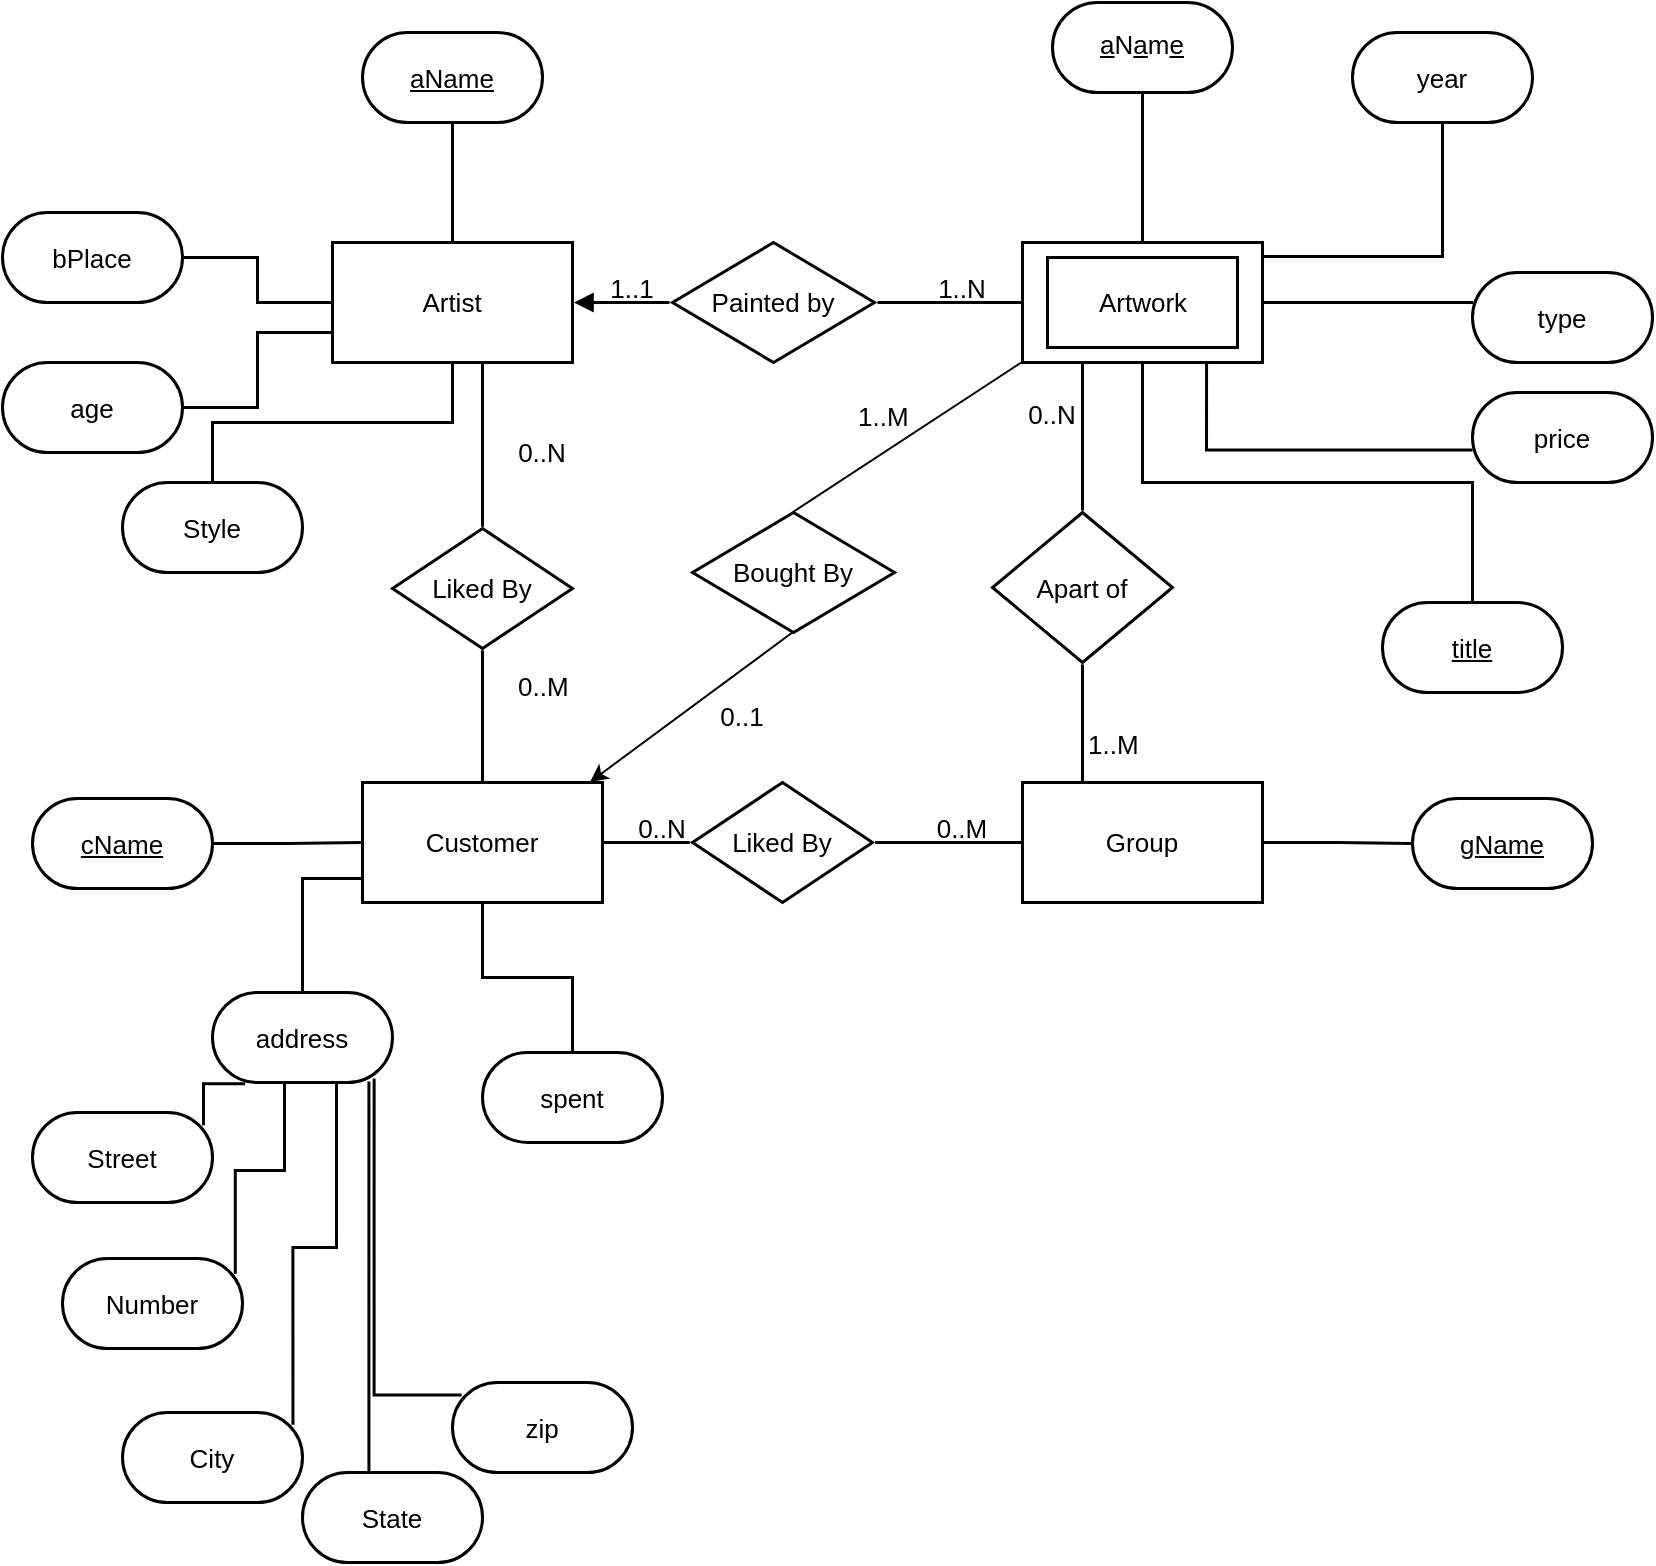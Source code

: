 <mxfile version="14.3.2" type="github" pages="3">
  <diagram id="kZrhna89fZPYIoWzwBHe" name="Problem1">
    <mxGraphModel dx="541" dy="752" grid="1" gridSize="10" guides="1" tooltips="1" connect="1" arrows="1" fold="1" page="1" pageScale="1" pageWidth="850" pageHeight="1100" math="0" shadow="0">
      <root>
        <mxCell id="0" />
        <mxCell id="1" parent="0" />
        <UserObject label="Artist" lucidchartObjectId="3S.bfwYNksfo" id="b7oU6uYI9nHCssRIsVyE-1">
          <mxCell style="html=1;overflow=block;blockSpacing=1;whiteSpace=wrap;;whiteSpace=wrap;fontSize=13;fontColor=#000000;spacing=9;strokeOpacity=100;strokeWidth=1.5;" parent="1" vertex="1">
            <mxGeometry x="180" y="135" width="120" height="60" as="geometry" />
          </mxCell>
        </UserObject>
        <UserObject label="aName" lucidchartObjectId="lT.bpAiI5P3L" id="b7oU6uYI9nHCssRIsVyE-2">
          <mxCell style="html=1;overflow=block;blockSpacing=1;whiteSpace=wrap;rounded=1;arcSize=50;whiteSpace=wrap;fontSize=13;fontColor=#000000;fontStyle=4;spacing=3.8;strokeOpacity=100;strokeWidth=1.5;" parent="1" vertex="1">
            <mxGeometry x="195" y="30" width="90" height="45" as="geometry" />
          </mxCell>
        </UserObject>
        <UserObject label="" lucidchartObjectId="YU.blzREtCKb" id="b7oU6uYI9nHCssRIsVyE-3">
          <mxCell style="html=1;jettySize=18;whiteSpace=wrap;fontSize=13;strokeWidth=1.5;rounded=1;arcSize=0;edgeStyle=orthogonalEdgeStyle;startArrow=none;;endArrow=none;;exitX=0.5;exitY=-0.012;exitPerimeter=0;entryX=0.5;entryY=1.017;entryPerimeter=0;" parent="1" source="b7oU6uYI9nHCssRIsVyE-1" target="b7oU6uYI9nHCssRIsVyE-2" edge="1">
            <mxGeometry width="100" height="100" relative="1" as="geometry">
              <Array as="points" />
            </mxGeometry>
          </mxCell>
        </UserObject>
        <UserObject label="bPlace" lucidchartObjectId="YV.bT5Kmt-XN" id="b7oU6uYI9nHCssRIsVyE-4">
          <mxCell style="html=1;overflow=block;blockSpacing=1;whiteSpace=wrap;rounded=1;arcSize=50;whiteSpace=wrap;fontSize=13;fontColor=#000000;spacing=3.8;strokeOpacity=100;strokeWidth=1.5;" parent="1" vertex="1">
            <mxGeometry x="15" y="120" width="90" height="45" as="geometry" />
          </mxCell>
        </UserObject>
        <UserObject label="" lucidchartObjectId="2V.bgfqAWqet" id="b7oU6uYI9nHCssRIsVyE-5">
          <mxCell style="html=1;jettySize=18;whiteSpace=wrap;fontSize=13;strokeOpacity=100;strokeWidth=1.5;rounded=1;arcSize=0;edgeStyle=orthogonalEdgeStyle;startArrow=none;;endArrow=none;;exitX=1.008;exitY=0.5;exitPerimeter=0;entryX=-0.006;entryY=0.5;entryPerimeter=0;" parent="1" source="b7oU6uYI9nHCssRIsVyE-4" target="b7oU6uYI9nHCssRIsVyE-1" edge="1">
            <mxGeometry width="100" height="100" relative="1" as="geometry">
              <Array as="points" />
            </mxGeometry>
          </mxCell>
        </UserObject>
        <UserObject label="age" lucidchartObjectId="oW.b93.MvxdX" id="b7oU6uYI9nHCssRIsVyE-6">
          <mxCell style="html=1;overflow=block;blockSpacing=1;whiteSpace=wrap;rounded=1;arcSize=50;whiteSpace=wrap;fontSize=13;fontColor=#000000;spacing=3.8;strokeOpacity=100;strokeWidth=1.5;" parent="1" vertex="1">
            <mxGeometry x="15" y="195" width="90" height="45" as="geometry" />
          </mxCell>
        </UserObject>
        <UserObject label="" lucidchartObjectId="AW.b2ZQgopbH" id="b7oU6uYI9nHCssRIsVyE-7">
          <mxCell style="html=1;jettySize=18;whiteSpace=wrap;fontSize=13;strokeOpacity=100;strokeWidth=1.5;rounded=1;arcSize=0;edgeStyle=orthogonalEdgeStyle;startArrow=none;;endArrow=none;;exitX=-0.006;exitY=0.75;exitPerimeter=0;entryX=1.008;entryY=0.5;entryPerimeter=0;" parent="1" source="b7oU6uYI9nHCssRIsVyE-1" target="b7oU6uYI9nHCssRIsVyE-6" edge="1">
            <mxGeometry width="100" height="100" relative="1" as="geometry">
              <Array as="points" />
            </mxGeometry>
          </mxCell>
        </UserObject>
        <UserObject label="Style" lucidchartObjectId="LW.bVKe.yrjn" id="b7oU6uYI9nHCssRIsVyE-8">
          <mxCell style="html=1;overflow=block;blockSpacing=1;whiteSpace=wrap;rounded=1;arcSize=50;whiteSpace=wrap;fontSize=13;fontColor=#000000;spacing=3.8;strokeOpacity=100;strokeWidth=1.5;" parent="1" vertex="1">
            <mxGeometry x="75" y="255" width="90" height="45" as="geometry" />
          </mxCell>
        </UserObject>
        <UserObject label="" lucidchartObjectId="OW.b8~CCgl.A" id="b7oU6uYI9nHCssRIsVyE-9">
          <mxCell style="html=1;jettySize=18;whiteSpace=wrap;fontSize=13;strokeOpacity=100;strokeWidth=1.5;rounded=1;arcSize=0;edgeStyle=orthogonalEdgeStyle;startArrow=none;;endArrow=none;;exitX=0.5;exitY=1.013;exitPerimeter=0;entryX=0.5;entryY=-0.017;entryPerimeter=0;" parent="1" source="b7oU6uYI9nHCssRIsVyE-1" target="b7oU6uYI9nHCssRIsVyE-8" edge="1">
            <mxGeometry width="100" height="100" relative="1" as="geometry">
              <Array as="points" />
            </mxGeometry>
          </mxCell>
        </UserObject>
        <UserObject label="Artwork" lucidchartObjectId="s2.bmmGCdRq3" id="b7oU6uYI9nHCssRIsVyE-10">
          <mxCell style="html=1;overflow=block;blockSpacing=1;whiteSpace=wrap;;whiteSpace=wrap;fontSize=13;fontColor=#000000;spacing=9;strokeOpacity=100;strokeWidth=1.5;" parent="1" vertex="1">
            <mxGeometry x="525" y="135" width="120" height="60" as="geometry" />
          </mxCell>
        </UserObject>
        <UserObject label="&lt;div style=&quot;display: flex; justify-content: center; text-align: center; align-items: baseline; font-size: 0; line-height: 1.25;margin-top: -2px;&quot;&gt;&lt;span&gt;&lt;span style=&quot;font-size:13px;color:#000000;text-decoration: underline;&quot;&gt;a&lt;/span&gt;&lt;span style=&quot;font-size:13px;color:#000000;&quot;&gt;N&lt;/span&gt;&lt;span style=&quot;font-size:13px;color:#000000;text-decoration: underline;&quot;&gt;a&lt;/span&gt;&lt;span style=&quot;font-size:13px;color:#000000;&quot;&gt;m&lt;/span&gt;&lt;span style=&quot;font-size:13px;color:#000000;text-decoration: underline;&quot;&gt;e&lt;/span&gt;&lt;/span&gt;&lt;/div&gt;" lucidchartObjectId="s2.bDyFeL3hO" id="b7oU6uYI9nHCssRIsVyE-11">
          <mxCell style="html=1;overflow=block;blockSpacing=1;whiteSpace=wrap;rounded=1;arcSize=50;whiteSpace=wrap;fontSize=13;spacing=3.8;strokeOpacity=100;strokeWidth=1.5;" parent="1" vertex="1">
            <mxGeometry x="540" y="15" width="90" height="45" as="geometry" />
          </mxCell>
        </UserObject>
        <UserObject label="" lucidchartObjectId="s2.b.wF7oge8" id="b7oU6uYI9nHCssRIsVyE-12">
          <mxCell style="html=1;jettySize=18;whiteSpace=wrap;fontSize=13;strokeOpacity=100;strokeWidth=1.5;rounded=1;arcSize=0;edgeStyle=orthogonalEdgeStyle;startArrow=none;;endArrow=none;;exitX=0.5;exitY=-0.012;exitPerimeter=0;entryX=0.5;entryY=1.017;entryPerimeter=0;" parent="1" source="b7oU6uYI9nHCssRIsVyE-10" target="b7oU6uYI9nHCssRIsVyE-11" edge="1">
            <mxGeometry width="100" height="100" relative="1" as="geometry">
              <Array as="points" />
            </mxGeometry>
          </mxCell>
        </UserObject>
        <UserObject label="year" lucidchartObjectId="s2.bCzqu-3S8" id="b7oU6uYI9nHCssRIsVyE-13">
          <mxCell style="html=1;overflow=block;blockSpacing=1;whiteSpace=wrap;rounded=1;arcSize=50;whiteSpace=wrap;fontSize=13;fontColor=#000000;spacing=3.8;strokeOpacity=100;strokeWidth=1.5;" parent="1" vertex="1">
            <mxGeometry x="690" y="30" width="90" height="45" as="geometry" />
          </mxCell>
        </UserObject>
        <UserObject label="" lucidchartObjectId="s2.bUpM5gOQ6" id="b7oU6uYI9nHCssRIsVyE-14">
          <mxCell style="html=1;jettySize=18;whiteSpace=wrap;fontSize=13;strokeOpacity=100;strokeWidth=1.5;rounded=1;arcSize=0;edgeStyle=orthogonalEdgeStyle;startArrow=none;;endArrow=none;;exitX=1.006;exitY=0.117;exitPerimeter=0;entryX=0.5;entryY=1.017;entryPerimeter=0;" parent="1" source="b7oU6uYI9nHCssRIsVyE-10" target="b7oU6uYI9nHCssRIsVyE-13" edge="1">
            <mxGeometry width="100" height="100" relative="1" as="geometry">
              <Array as="points" />
            </mxGeometry>
          </mxCell>
        </UserObject>
        <UserObject label="type" lucidchartObjectId="s2.bdAUEiWHj" id="b7oU6uYI9nHCssRIsVyE-15">
          <mxCell style="html=1;overflow=block;blockSpacing=1;whiteSpace=wrap;rounded=1;arcSize=50;whiteSpace=wrap;fontSize=13;fontColor=#000000;spacing=3.8;strokeOpacity=100;strokeWidth=1.5;" parent="1" vertex="1">
            <mxGeometry x="750" y="150" width="90" height="45" as="geometry" />
          </mxCell>
        </UserObject>
        <UserObject label="" lucidchartObjectId="s2.bkpscm~pd" id="b7oU6uYI9nHCssRIsVyE-16">
          <mxCell style="html=1;jettySize=18;whiteSpace=wrap;fontSize=13;strokeOpacity=100;strokeWidth=1.5;rounded=1;arcSize=0;edgeStyle=orthogonalEdgeStyle;startArrow=none;;endArrow=none;;exitX=1.006;exitY=0.5;exitPerimeter=0;entryX=0.004;entryY=0.333;entryPerimeter=0;" parent="1" source="b7oU6uYI9nHCssRIsVyE-10" target="b7oU6uYI9nHCssRIsVyE-15" edge="1">
            <mxGeometry width="100" height="100" relative="1" as="geometry">
              <Array as="points" />
            </mxGeometry>
          </mxCell>
        </UserObject>
        <UserObject label="price" lucidchartObjectId="s2.bKfEe8QUc" id="b7oU6uYI9nHCssRIsVyE-17">
          <mxCell style="html=1;overflow=block;blockSpacing=1;whiteSpace=wrap;rounded=1;arcSize=50;whiteSpace=wrap;fontSize=13;fontColor=#000000;spacing=3.8;strokeOpacity=100;strokeWidth=1.5;" parent="1" vertex="1">
            <mxGeometry x="750" y="210" width="90" height="45" as="geometry" />
          </mxCell>
        </UserObject>
        <UserObject label="" lucidchartObjectId="s2.bEBE1197X" id="b7oU6uYI9nHCssRIsVyE-18">
          <mxCell style="html=1;jettySize=18;whiteSpace=wrap;fontSize=13;strokeOpacity=100;strokeWidth=1.5;rounded=1;arcSize=0;edgeStyle=orthogonalEdgeStyle;startArrow=none;;endArrow=none;;exitX=0.767;exitY=1.013;exitPerimeter=0;entryX=0;entryY=0.638;entryPerimeter=0;" parent="1" source="b7oU6uYI9nHCssRIsVyE-10" target="b7oU6uYI9nHCssRIsVyE-17" edge="1">
            <mxGeometry width="100" height="100" relative="1" as="geometry">
              <Array as="points" />
            </mxGeometry>
          </mxCell>
        </UserObject>
        <UserObject label="title" lucidchartObjectId="s2.blq9hKbjk" id="b7oU6uYI9nHCssRIsVyE-19">
          <mxCell style="html=1;overflow=block;blockSpacing=1;whiteSpace=wrap;rounded=1;arcSize=50;whiteSpace=wrap;fontSize=13;fontColor=#000000;fontStyle=4;spacing=3.8;strokeOpacity=100;strokeWidth=1.5;" parent="1" vertex="1">
            <mxGeometry x="705" y="315" width="90" height="45" as="geometry" />
          </mxCell>
        </UserObject>
        <UserObject label="" lucidchartObjectId="s2.bHATlUg2j" id="b7oU6uYI9nHCssRIsVyE-20">
          <mxCell style="html=1;jettySize=18;whiteSpace=wrap;fontSize=13;strokeOpacity=100;strokeWidth=1.5;rounded=1;arcSize=0;edgeStyle=orthogonalEdgeStyle;startArrow=none;;endArrow=none;;exitX=0.5;exitY=-0.017;exitPerimeter=0;entryX=0.5;entryY=1.013;entryPerimeter=0;" parent="1" source="b7oU6uYI9nHCssRIsVyE-19" target="b7oU6uYI9nHCssRIsVyE-10" edge="1">
            <mxGeometry width="100" height="100" relative="1" as="geometry">
              <Array as="points" />
            </mxGeometry>
          </mxCell>
        </UserObject>
        <UserObject label="Group" lucidchartObjectId="sI~bYqYKhKAP" id="b7oU6uYI9nHCssRIsVyE-21">
          <mxCell style="html=1;overflow=block;blockSpacing=1;whiteSpace=wrap;;whiteSpace=wrap;fontSize=13;fontColor=#000000;spacing=9;strokeOpacity=100;strokeWidth=1.5;" parent="1" vertex="1">
            <mxGeometry x="525" y="405" width="120" height="60" as="geometry" />
          </mxCell>
        </UserObject>
        <UserObject label="&lt;u&gt;gName&lt;/u&gt;" lucidchartObjectId="SI~b5hBQH2IL" id="b7oU6uYI9nHCssRIsVyE-22">
          <mxCell style="html=1;overflow=block;blockSpacing=1;whiteSpace=wrap;rounded=1;arcSize=50;whiteSpace=wrap;fontSize=13;fontColor=#000000;spacing=3.8;strokeOpacity=100;strokeWidth=1.5;" parent="1" vertex="1">
            <mxGeometry x="720" y="413" width="90" height="45" as="geometry" />
          </mxCell>
        </UserObject>
        <UserObject label="" lucidchartObjectId="cJ~br_n3jMkB" id="b7oU6uYI9nHCssRIsVyE-23">
          <mxCell style="html=1;jettySize=18;whiteSpace=wrap;fontSize=13;strokeOpacity=100;strokeWidth=1.5;rounded=1;arcSize=0;edgeStyle=orthogonalEdgeStyle;startArrow=none;;endArrow=none;;exitX=1.006;exitY=0.5;exitPerimeter=0;entryX=-0.008;entryY=0.5;entryPerimeter=0;" parent="1" source="b7oU6uYI9nHCssRIsVyE-21" target="b7oU6uYI9nHCssRIsVyE-22" edge="1">
            <mxGeometry width="100" height="100" relative="1" as="geometry">
              <Array as="points" />
            </mxGeometry>
          </mxCell>
        </UserObject>
        <UserObject label="Customer" lucidchartObjectId="IJ~bUURp8LjH" id="b7oU6uYI9nHCssRIsVyE-24">
          <mxCell style="html=1;overflow=block;blockSpacing=1;whiteSpace=wrap;;whiteSpace=wrap;fontSize=13;fontColor=#000000;spacing=9;strokeOpacity=100;strokeWidth=1.5;" parent="1" vertex="1">
            <mxGeometry x="195" y="405" width="120" height="60" as="geometry" />
          </mxCell>
        </UserObject>
        <UserObject label="cName" lucidchartObjectId="XK~beJsf6ZMP" id="b7oU6uYI9nHCssRIsVyE-25">
          <mxCell style="html=1;overflow=block;blockSpacing=1;whiteSpace=wrap;rounded=1;arcSize=50;whiteSpace=wrap;fontSize=13;fontColor=#000000;fontStyle=4;spacing=3.8;strokeOpacity=100;strokeWidth=1.5;" parent="1" vertex="1">
            <mxGeometry x="30" y="413" width="90" height="45" as="geometry" />
          </mxCell>
        </UserObject>
        <UserObject label="" lucidchartObjectId="-K~bQS0LTe~a" id="b7oU6uYI9nHCssRIsVyE-26">
          <mxCell style="html=1;jettySize=18;whiteSpace=wrap;fontSize=13;strokeOpacity=100;strokeWidth=1.5;rounded=1;arcSize=0;edgeStyle=orthogonalEdgeStyle;startArrow=none;;endArrow=none;;exitX=1.008;exitY=0.5;exitPerimeter=0;entryX=-0.006;entryY=0.5;entryPerimeter=0;" parent="1" source="b7oU6uYI9nHCssRIsVyE-25" target="b7oU6uYI9nHCssRIsVyE-24" edge="1">
            <mxGeometry width="100" height="100" relative="1" as="geometry">
              <Array as="points" />
            </mxGeometry>
          </mxCell>
        </UserObject>
        <UserObject label="address" lucidchartObjectId="lL~b0oRutxeX" id="b7oU6uYI9nHCssRIsVyE-27">
          <mxCell style="html=1;overflow=block;blockSpacing=1;whiteSpace=wrap;rounded=1;arcSize=50;whiteSpace=wrap;fontSize=13;fontColor=#000000;spacing=3.8;strokeOpacity=100;strokeWidth=1.5;" parent="1" vertex="1">
            <mxGeometry x="120" y="510" width="90" height="45" as="geometry" />
          </mxCell>
        </UserObject>
        <UserObject label="Street" lucidchartObjectId="wL~bSwMW-zHS" id="b7oU6uYI9nHCssRIsVyE-28">
          <mxCell style="html=1;overflow=block;blockSpacing=1;whiteSpace=wrap;rounded=1;arcSize=50;whiteSpace=wrap;fontSize=13;fontColor=#000000;spacing=3.8;strokeOpacity=100;strokeWidth=1.5;" parent="1" vertex="1">
            <mxGeometry x="30" y="570" width="90" height="45" as="geometry" />
          </mxCell>
        </UserObject>
        <UserObject label="Number" lucidchartObjectId="xL~b.X5ysnXE" id="b7oU6uYI9nHCssRIsVyE-29">
          <mxCell style="html=1;overflow=block;blockSpacing=1;whiteSpace=wrap;rounded=1;arcSize=50;whiteSpace=wrap;fontSize=13;fontColor=#000000;spacing=3.8;strokeOpacity=100;strokeWidth=1.5;" parent="1" vertex="1">
            <mxGeometry x="45" y="643" width="90" height="45" as="geometry" />
          </mxCell>
        </UserObject>
        <UserObject label="City" lucidchartObjectId="xL~b7i7HFj4T" id="b7oU6uYI9nHCssRIsVyE-30">
          <mxCell style="html=1;overflow=block;blockSpacing=1;whiteSpace=wrap;rounded=1;arcSize=50;whiteSpace=wrap;fontSize=13;fontColor=#000000;spacing=3.8;strokeOpacity=100;strokeWidth=1.5;" parent="1" vertex="1">
            <mxGeometry x="75" y="720" width="90" height="45" as="geometry" />
          </mxCell>
        </UserObject>
        <UserObject label="State" lucidchartObjectId="yL~biFmtYu8I" id="b7oU6uYI9nHCssRIsVyE-31">
          <mxCell style="html=1;overflow=block;blockSpacing=1;whiteSpace=wrap;rounded=1;arcSize=50;whiteSpace=wrap;fontSize=13;fontColor=#000000;spacing=3.8;strokeOpacity=100;strokeWidth=1.5;" parent="1" vertex="1">
            <mxGeometry x="165" y="750" width="90" height="45" as="geometry" />
          </mxCell>
        </UserObject>
        <UserObject label="" lucidchartObjectId="2L~b7.84bMBJ" id="b7oU6uYI9nHCssRIsVyE-32">
          <mxCell style="html=1;jettySize=18;whiteSpace=wrap;fontSize=13;strokeOpacity=100;strokeWidth=1.5;rounded=1;arcSize=0;edgeStyle=orthogonalEdgeStyle;startArrow=none;;endArrow=none;;exitX=0.181;exitY=1.014;exitPerimeter=0;entryX=0.95;entryY=0.143;entryPerimeter=0;" parent="1" source="b7oU6uYI9nHCssRIsVyE-27" target="b7oU6uYI9nHCssRIsVyE-28" edge="1">
            <mxGeometry width="100" height="100" relative="1" as="geometry">
              <Array as="points" />
            </mxGeometry>
          </mxCell>
        </UserObject>
        <UserObject label="" lucidchartObjectId="4L~bjL26Yzww" id="b7oU6uYI9nHCssRIsVyE-33">
          <mxCell style="html=1;jettySize=18;whiteSpace=wrap;fontSize=13;strokeOpacity=100;strokeWidth=1.5;rounded=1;arcSize=0;edgeStyle=orthogonalEdgeStyle;startArrow=none;;endArrow=none;;exitX=0.4;exitY=1.017;exitPerimeter=0;entryX=0.96;entryY=0.17;entryPerimeter=0;" parent="1" source="b7oU6uYI9nHCssRIsVyE-27" target="b7oU6uYI9nHCssRIsVyE-29" edge="1">
            <mxGeometry width="100" height="100" relative="1" as="geometry">
              <Array as="points" />
            </mxGeometry>
          </mxCell>
        </UserObject>
        <UserObject label="" lucidchartObjectId="7L~bRt1U7~JN" id="b7oU6uYI9nHCssRIsVyE-34">
          <mxCell style="html=1;jettySize=18;whiteSpace=wrap;fontSize=13;strokeOpacity=100;strokeWidth=1.5;rounded=1;arcSize=0;edgeStyle=orthogonalEdgeStyle;startArrow=none;;endArrow=none;;exitX=0.689;exitY=1.017;exitPerimeter=0;entryX=0.947;entryY=0.135;entryPerimeter=0;" parent="1" source="b7oU6uYI9nHCssRIsVyE-27" target="b7oU6uYI9nHCssRIsVyE-30" edge="1">
            <mxGeometry width="100" height="100" relative="1" as="geometry">
              <Array as="points" />
            </mxGeometry>
          </mxCell>
        </UserObject>
        <UserObject label="" lucidchartObjectId="9L~bpwZUp17_" id="b7oU6uYI9nHCssRIsVyE-35">
          <mxCell style="html=1;jettySize=18;whiteSpace=wrap;fontSize=13;strokeOpacity=100;strokeWidth=1.5;rounded=1;arcSize=0;edgeStyle=orthogonalEdgeStyle;startArrow=none;;endArrow=none;;exitX=0.869;exitY=0.988;exitPerimeter=0;entryX=0.369;entryY=-0.017;entryPerimeter=0;" parent="1" source="b7oU6uYI9nHCssRIsVyE-27" target="b7oU6uYI9nHCssRIsVyE-31" edge="1">
            <mxGeometry width="100" height="100" relative="1" as="geometry">
              <Array as="points" />
            </mxGeometry>
          </mxCell>
        </UserObject>
        <UserObject label="zip" lucidchartObjectId="jM~bebLtTMvT" id="b7oU6uYI9nHCssRIsVyE-36">
          <mxCell style="html=1;overflow=block;blockSpacing=1;whiteSpace=wrap;rounded=1;arcSize=50;whiteSpace=wrap;fontSize=13;fontColor=#000000;spacing=3.8;strokeOpacity=100;strokeWidth=1.5;" parent="1" vertex="1">
            <mxGeometry x="240" y="705" width="90" height="45" as="geometry" />
          </mxCell>
        </UserObject>
        <UserObject label="" lucidchartObjectId="JM~b.Iuz9U.6" id="b7oU6uYI9nHCssRIsVyE-37">
          <mxCell style="html=1;jettySize=18;whiteSpace=wrap;fontSize=13;strokeOpacity=100;strokeWidth=1.5;rounded=1;arcSize=0;edgeStyle=orthogonalEdgeStyle;startArrow=none;;endArrow=none;;exitX=0.051;exitY=0.139;exitPerimeter=0;entryX=0.898;entryY=0.955;entryPerimeter=0;" parent="1" source="b7oU6uYI9nHCssRIsVyE-36" target="b7oU6uYI9nHCssRIsVyE-27" edge="1">
            <mxGeometry width="100" height="100" relative="1" as="geometry">
              <Array as="points" />
            </mxGeometry>
          </mxCell>
        </UserObject>
        <UserObject label="spent" lucidchartObjectId="NM~bnHMDCuxq" id="b7oU6uYI9nHCssRIsVyE-38">
          <mxCell style="html=1;overflow=block;blockSpacing=1;whiteSpace=wrap;rounded=1;arcSize=50;whiteSpace=wrap;fontSize=13;fontColor=#000000;spacing=3.8;strokeOpacity=100;strokeWidth=1.5;" parent="1" vertex="1">
            <mxGeometry x="255" y="540" width="90" height="45" as="geometry" />
          </mxCell>
        </UserObject>
        <UserObject label="" lucidchartObjectId="dN~bwB3AOgA_" id="b7oU6uYI9nHCssRIsVyE-39">
          <mxCell style="html=1;jettySize=18;whiteSpace=wrap;fontSize=13;strokeOpacity=100;strokeWidth=1.5;rounded=1;arcSize=0;edgeStyle=orthogonalEdgeStyle;startArrow=none;;endArrow=none;;exitX=-0.006;exitY=0.8;exitPerimeter=0;entryX=0.5;entryY=-0.017;entryPerimeter=0;" parent="1" source="b7oU6uYI9nHCssRIsVyE-24" target="b7oU6uYI9nHCssRIsVyE-27" edge="1">
            <mxGeometry width="100" height="100" relative="1" as="geometry">
              <Array as="points" />
            </mxGeometry>
          </mxCell>
        </UserObject>
        <UserObject label="" lucidchartObjectId="fN~bdawr7ZVO" id="b7oU6uYI9nHCssRIsVyE-40">
          <mxCell style="html=1;jettySize=18;whiteSpace=wrap;fontSize=13;strokeOpacity=100;strokeWidth=1.5;rounded=1;arcSize=0;edgeStyle=orthogonalEdgeStyle;startArrow=none;;endArrow=none;;exitX=0.5;exitY=1.013;exitPerimeter=0;entryX=0.5;entryY=-0.017;entryPerimeter=0;" parent="1" source="b7oU6uYI9nHCssRIsVyE-24" target="b7oU6uYI9nHCssRIsVyE-38" edge="1">
            <mxGeometry width="100" height="100" relative="1" as="geometry">
              <Array as="points" />
            </mxGeometry>
          </mxCell>
        </UserObject>
        <UserObject label="Liked By" lucidchartObjectId="BQ~bRk5k3rsi" id="b7oU6uYI9nHCssRIsVyE-41">
          <mxCell style="html=1;overflow=block;blockSpacing=1;whiteSpace=wrap;rhombus;whiteSpace=wrap;fontSize=13;fontColor=#000000;spacing=3.8;strokeOpacity=100;strokeWidth=1.5;" parent="1" vertex="1">
            <mxGeometry x="360" y="405" width="90" height="60" as="geometry" />
          </mxCell>
        </UserObject>
        <UserObject label="" lucidchartObjectId="KQ~biINqzo6J" id="b7oU6uYI9nHCssRIsVyE-42">
          <mxCell style="html=1;jettySize=18;whiteSpace=wrap;fontSize=13;strokeOpacity=100;strokeWidth=1.5;rounded=1;arcSize=0;edgeStyle=orthogonalEdgeStyle;startArrow=none;;endArrow=none;;exitX=1.006;exitY=0.5;exitPerimeter=0;entryX=-0.015;entryY=0.5;entryPerimeter=0;" parent="1" source="b7oU6uYI9nHCssRIsVyE-24" target="b7oU6uYI9nHCssRIsVyE-41" edge="1">
            <mxGeometry width="100" height="100" relative="1" as="geometry">
              <Array as="points" />
            </mxGeometry>
          </mxCell>
        </UserObject>
        <UserObject label="" lucidchartObjectId="MQ~bS9oOz65c" id="b7oU6uYI9nHCssRIsVyE-43">
          <mxCell style="html=1;jettySize=18;whiteSpace=wrap;fontSize=13;strokeOpacity=100;strokeWidth=1.5;rounded=1;arcSize=0;edgeStyle=orthogonalEdgeStyle;startArrow=none;;endArrow=none;;exitX=1.015;exitY=0.5;exitPerimeter=0;entryX=-0.006;entryY=0.5;entryPerimeter=0;" parent="1" source="b7oU6uYI9nHCssRIsVyE-41" target="b7oU6uYI9nHCssRIsVyE-21" edge="1">
            <mxGeometry width="100" height="100" relative="1" as="geometry">
              <Array as="points" />
            </mxGeometry>
          </mxCell>
        </UserObject>
        <UserObject label="0..N" lucidchartObjectId="0T~bY0VZQDx~" id="b7oU6uYI9nHCssRIsVyE-44">
          <mxCell style="html=1;overflow=block;blockSpacing=1;whiteSpace=wrap;;whiteSpace=wrap;fontSize=13;fontColor=#000000;spacing=3.8;strokeOpacity=0;fillOpacity=0;fillColor=#ffffff;strokeWidth=1.5;" parent="1" vertex="1">
            <mxGeometry x="315" y="405" width="60" height="45" as="geometry" />
          </mxCell>
        </UserObject>
        <UserObject label="0..M" lucidchartObjectId="-T~biGt4v2g0" id="b7oU6uYI9nHCssRIsVyE-45">
          <mxCell style="html=1;overflow=block;blockSpacing=1;whiteSpace=wrap;;whiteSpace=wrap;fontSize=13;fontColor=#000000;spacing=3.8;strokeOpacity=0;fillOpacity=0;fillColor=#ffffff;strokeWidth=1.5;" parent="1" vertex="1">
            <mxGeometry x="405" y="405" width="180" height="45" as="geometry" />
          </mxCell>
        </UserObject>
        <UserObject label="Apart of" lucidchartObjectId="-3~biRg263Y." id="b7oU6uYI9nHCssRIsVyE-46">
          <mxCell style="html=1;overflow=block;blockSpacing=1;whiteSpace=wrap;rhombus;whiteSpace=wrap;fontSize=13;fontColor=#000000;spacing=3.8;strokeOpacity=100;strokeWidth=1.5;" parent="1" vertex="1">
            <mxGeometry x="510" y="270" width="90" height="75" as="geometry" />
          </mxCell>
        </UserObject>
        <UserObject label="" lucidchartObjectId="x4~bwPs7XX1v" id="b7oU6uYI9nHCssRIsVyE-47">
          <mxCell style="html=1;jettySize=18;whiteSpace=wrap;fontSize=13;strokeOpacity=100;strokeWidth=1.5;rounded=1;arcSize=0;edgeStyle=orthogonalEdgeStyle;startArrow=none;;endArrow=none;;exitX=0.5;exitY=-0.013;exitPerimeter=0;entryX=0.25;entryY=1.013;entryPerimeter=0;" parent="1" source="b7oU6uYI9nHCssRIsVyE-46" target="b7oU6uYI9nHCssRIsVyE-10" edge="1">
            <mxGeometry width="100" height="100" relative="1" as="geometry">
              <Array as="points" />
            </mxGeometry>
          </mxCell>
        </UserObject>
        <UserObject label="" lucidchartObjectId="z4~bdo_0rkfk" id="b7oU6uYI9nHCssRIsVyE-48">
          <mxCell style="html=1;jettySize=18;whiteSpace=wrap;fontSize=13;strokeOpacity=100;strokeWidth=1.5;rounded=1;arcSize=0;edgeStyle=orthogonalEdgeStyle;startArrow=none;;endArrow=none;;exitX=0.5;exitY=1.013;exitPerimeter=0;entryX=0.25;entryY=-0.012;entryPerimeter=0;" parent="1" source="b7oU6uYI9nHCssRIsVyE-46" target="b7oU6uYI9nHCssRIsVyE-21" edge="1">
            <mxGeometry width="100" height="100" relative="1" as="geometry">
              <Array as="points" />
            </mxGeometry>
          </mxCell>
        </UserObject>
        <UserObject label="Painted by" lucidchartObjectId="07~bUfZtLqYr" id="b7oU6uYI9nHCssRIsVyE-49">
          <mxCell style="html=1;overflow=block;blockSpacing=1;whiteSpace=wrap;rhombus;whiteSpace=wrap;fontSize=13;fontColor=#000000;spacing=3.8;strokeOpacity=100;strokeWidth=1.5;" parent="1" vertex="1">
            <mxGeometry x="350" y="135" width="101" height="60" as="geometry" />
          </mxCell>
        </UserObject>
        <UserObject label="" lucidchartObjectId="t9~bXrZI8YqA" id="b7oU6uYI9nHCssRIsVyE-50">
          <mxCell style="html=1;jettySize=18;whiteSpace=wrap;fontSize=13;strokeOpacity=100;strokeWidth=1.5;rounded=1;arcSize=0;edgeStyle=orthogonalEdgeStyle;startArrow=none;;endArrow=none;;exitX=1.015;exitY=0.5;exitPerimeter=0;entryX=-0.006;entryY=0.5;entryPerimeter=0;" parent="1" source="b7oU6uYI9nHCssRIsVyE-49" target="b7oU6uYI9nHCssRIsVyE-10" edge="1">
            <mxGeometry width="100" height="100" relative="1" as="geometry">
              <Array as="points" />
            </mxGeometry>
          </mxCell>
        </UserObject>
        <UserObject label="0..N" lucidchartObjectId="w_~bUIf..-24" id="b7oU6uYI9nHCssRIsVyE-51">
          <mxCell style="html=1;overflow=block;blockSpacing=1;whiteSpace=wrap;;whiteSpace=wrap;fontSize=13;fontColor=#000000;spacing=3.8;strokeOpacity=0;fillOpacity=0;fillColor=#ffffff;strokeWidth=1.5;" parent="1" vertex="1">
            <mxGeometry x="270" y="225" width="30" height="30" as="geometry" />
          </mxCell>
        </UserObject>
        <UserObject label="" lucidchartObjectId="b.~bD~xQ9x3l" id="b7oU6uYI9nHCssRIsVyE-52">
          <mxCell style="html=1;jettySize=18;whiteSpace=wrap;fontSize=13;strokeOpacity=100;strokeWidth=1.5;rounded=1;arcSize=0;edgeStyle=orthogonalEdgeStyle;startArrow=none;;endArrow=block;endFill=1;;exitX=-0.015;exitY=0.5;exitPerimeter=0;entryX=1.006;entryY=0.5;entryPerimeter=0;" parent="1" source="b7oU6uYI9nHCssRIsVyE-49" target="b7oU6uYI9nHCssRIsVyE-1" edge="1">
            <mxGeometry width="100" height="100" relative="1" as="geometry">
              <Array as="points" />
            </mxGeometry>
          </mxCell>
        </UserObject>
        <UserObject label="1..N" lucidchartObjectId="Q.~bFy0V3lJk" id="b7oU6uYI9nHCssRIsVyE-53">
          <mxCell style="html=1;overflow=block;blockSpacing=1;whiteSpace=wrap;;whiteSpace=wrap;fontSize=13;fontColor=#000000;spacing=3.8;strokeOpacity=0;fillOpacity=0;fillColor=#ffffff;strokeWidth=1.5;" parent="1" vertex="1">
            <mxGeometry x="480" y="146" width="30" height="23" as="geometry" />
          </mxCell>
        </UserObject>
        <UserObject label="1..M" lucidchartObjectId="n~~b2CYC_hbc" id="b7oU6uYI9nHCssRIsVyE-54">
          <mxCell style="html=1;overflow=block;blockSpacing=1;whiteSpace=wrap;;whiteSpace=wrap;fontSize=13;fontColor=#000000;spacing=3.8;strokeOpacity=0;fillOpacity=0;fillColor=#ffffff;strokeWidth=1.5;" parent="1" vertex="1">
            <mxGeometry x="555" y="375" width="30" height="15" as="geometry" />
          </mxCell>
        </UserObject>
        <UserObject label="0..N" lucidchartObjectId="w~~b28IdPWah" id="b7oU6uYI9nHCssRIsVyE-55">
          <mxCell style="html=1;overflow=block;blockSpacing=1;whiteSpace=wrap;;whiteSpace=wrap;fontSize=13;fontColor=#000000;spacing=3.8;strokeOpacity=0;fillOpacity=0;fillColor=#ffffff;strokeWidth=1.5;" parent="1" vertex="1">
            <mxGeometry x="525" y="210" width="30" height="15" as="geometry" />
          </mxCell>
        </UserObject>
        <UserObject label="Liked By" lucidchartObjectId="Azccq7XISyIf" id="b7oU6uYI9nHCssRIsVyE-56">
          <mxCell style="html=1;overflow=block;blockSpacing=1;whiteSpace=wrap;rhombus;whiteSpace=wrap;fontSize=13;fontColor=#000000;spacing=3.8;strokeOpacity=100;strokeWidth=1.5;" parent="1" vertex="1">
            <mxGeometry x="210" y="278" width="90" height="60" as="geometry" />
          </mxCell>
        </UserObject>
        <UserObject label="" lucidchartObjectId="Uzcclj5mxvp1" id="b7oU6uYI9nHCssRIsVyE-57">
          <mxCell style="html=1;jettySize=18;whiteSpace=wrap;fontSize=13;strokeOpacity=100;strokeWidth=1.5;rounded=1;arcSize=0;edgeStyle=orthogonalEdgeStyle;startArrow=none;;endArrow=none;;exitX=0.5;exitY=-0.015;exitPerimeter=0;entryX=0.625;entryY=1.013;entryPerimeter=0;" parent="1" source="b7oU6uYI9nHCssRIsVyE-56" target="b7oU6uYI9nHCssRIsVyE-1" edge="1">
            <mxGeometry width="100" height="100" relative="1" as="geometry">
              <Array as="points" />
            </mxGeometry>
          </mxCell>
        </UserObject>
        <UserObject label="" lucidchartObjectId="Wzccd2GZQcGR" id="b7oU6uYI9nHCssRIsVyE-58">
          <mxCell style="html=1;jettySize=18;whiteSpace=wrap;fontSize=13;strokeOpacity=100;strokeWidth=1.5;rounded=1;arcSize=0;edgeStyle=orthogonalEdgeStyle;startArrow=none;;endArrow=none;;exitX=0.5;exitY=-0.012;exitPerimeter=0;entryX=0.5;entryY=1.015;entryPerimeter=0;" parent="1" source="b7oU6uYI9nHCssRIsVyE-24" target="b7oU6uYI9nHCssRIsVyE-56" edge="1">
            <mxGeometry width="100" height="100" relative="1" as="geometry">
              <Array as="points" />
            </mxGeometry>
          </mxCell>
        </UserObject>
        <UserObject label="0..M" lucidchartObjectId=".AccMCZ5bc7k" id="b7oU6uYI9nHCssRIsVyE-59">
          <mxCell style="html=1;overflow=block;blockSpacing=1;whiteSpace=wrap;;whiteSpace=wrap;fontSize=13;fontColor=#000000;spacing=3.8;strokeOpacity=0;fillOpacity=0;fillColor=#ffffff;strokeWidth=1.5;" parent="1" vertex="1">
            <mxGeometry x="270" y="345" width="30" height="23" as="geometry" />
          </mxCell>
        </UserObject>
        <UserObject label="1..1" lucidchartObjectId="kDcctwHt5s5v" id="b7oU6uYI9nHCssRIsVyE-60">
          <mxCell style="html=1;overflow=block;blockSpacing=1;whiteSpace=wrap;;whiteSpace=wrap;fontSize=13;fontColor=#000000;spacing=3.8;strokeOpacity=0;fillOpacity=0;fillColor=#ffffff;strokeWidth=1.5;" parent="1" vertex="1">
            <mxGeometry x="300" y="135" width="60" height="45" as="geometry" />
          </mxCell>
        </UserObject>
        <UserObject label="Artwork" lucidchartObjectId="s2.bmmGCdRq3" id="YjalN2_wfhA9mKYS-AyG-2">
          <mxCell style="html=1;overflow=block;blockSpacing=1;whiteSpace=wrap;;whiteSpace=wrap;fontSize=13;fontColor=#000000;spacing=9;strokeOpacity=100;strokeWidth=1.5;" parent="1" vertex="1">
            <mxGeometry x="537.5" y="142.5" width="95" height="45" as="geometry" />
          </mxCell>
        </UserObject>
        <mxCell id="YjalN2_wfhA9mKYS-AyG-7" style="rounded=0;orthogonalLoop=1;jettySize=auto;html=1;exitX=0.5;exitY=0;exitDx=0;exitDy=0;entryX=0;entryY=1;entryDx=0;entryDy=0;startArrow=none;startFill=0;endArrow=none;endFill=0;" parent="1" source="YjalN2_wfhA9mKYS-AyG-3" target="b7oU6uYI9nHCssRIsVyE-10" edge="1">
          <mxGeometry relative="1" as="geometry" />
        </mxCell>
        <UserObject label="Bought By" lucidchartObjectId="07~bUfZtLqYr" id="YjalN2_wfhA9mKYS-AyG-3">
          <mxCell style="html=1;overflow=block;blockSpacing=1;whiteSpace=wrap;rhombus;whiteSpace=wrap;fontSize=13;fontColor=#000000;spacing=3.8;strokeOpacity=100;strokeWidth=1.5;" parent="1" vertex="1">
            <mxGeometry x="360" y="270" width="101" height="60" as="geometry" />
          </mxCell>
        </UserObject>
        <mxCell id="YjalN2_wfhA9mKYS-AyG-6" value="" style="endArrow=none;html=1;exitX=0.95;exitY=0;exitDx=0;exitDy=0;exitPerimeter=0;entryX=0.5;entryY=1;entryDx=0;entryDy=0;startArrow=classic;startFill=1;" parent="1" source="b7oU6uYI9nHCssRIsVyE-24" target="YjalN2_wfhA9mKYS-AyG-3" edge="1">
          <mxGeometry width="50" height="50" relative="1" as="geometry">
            <mxPoint x="400" y="390" as="sourcePoint" />
            <mxPoint x="450" y="340" as="targetPoint" />
          </mxGeometry>
        </mxCell>
        <UserObject label="0..1" lucidchartObjectId=".AccMCZ5bc7k" id="YjalN2_wfhA9mKYS-AyG-8">
          <mxCell style="html=1;overflow=block;blockSpacing=1;whiteSpace=wrap;;whiteSpace=wrap;fontSize=13;fontColor=#000000;spacing=3.8;strokeOpacity=0;fillOpacity=0;fillColor=#ffffff;strokeWidth=1.5;" parent="1" vertex="1">
            <mxGeometry x="370" y="360" width="30" height="23" as="geometry" />
          </mxCell>
        </UserObject>
        <UserObject label="1..M" lucidchartObjectId=".AccMCZ5bc7k" id="YjalN2_wfhA9mKYS-AyG-9">
          <mxCell style="html=1;overflow=block;blockSpacing=1;whiteSpace=wrap;;whiteSpace=wrap;fontSize=13;fontColor=#000000;spacing=3.8;strokeOpacity=0;fillOpacity=0;fillColor=#ffffff;strokeWidth=1.5;" parent="1" vertex="1">
            <mxGeometry x="440" y="210" width="30" height="23" as="geometry" />
          </mxCell>
        </UserObject>
      </root>
    </mxGraphModel>
  </diagram>
  <diagram id="xsGLvj9jZ51jCdnZDUeq" name="Problem2">
    <mxGraphModel dx="1391" dy="752" grid="1" gridSize="10" guides="1" tooltips="1" connect="1" arrows="1" fold="1" page="1" pageScale="1" pageWidth="850" pageHeight="1100" math="0" shadow="0">
      <root>
        <mxCell id="WrZw0BEmucw2PlkLy2Wm-0" />
        <mxCell id="WrZw0BEmucw2PlkLy2Wm-1" parent="WrZw0BEmucw2PlkLy2Wm-0" />
        <UserObject label="1)" lucidchartObjectId="FWbcneR8.sSC" id="kU58fd3WcEDPWBKdqKgo-0">
          <mxCell style="html=1;overflow=block;blockSpacing=1;whiteSpace=wrap;;whiteSpace=wrap;fontSize=13;fontColor=#000000;spacing=3.8;strokeOpacity=0;fillOpacity=0;fillColor=#ffffff;strokeWidth=1.5;" parent="WrZw0BEmucw2PlkLy2Wm-1" vertex="1">
            <mxGeometry y="60" width="180" height="45" as="geometry" />
          </mxCell>
        </UserObject>
        <UserObject label="Professor" lucidchartObjectId="FWbcnpSxbdA5" id="kU58fd3WcEDPWBKdqKgo-1">
          <mxCell style="html=1;overflow=block;blockSpacing=1;whiteSpace=wrap;;whiteSpace=wrap;fontSize=13;fontColor=#000000;spacing=9;strokeOpacity=100;strokeWidth=1.5;" parent="WrZw0BEmucw2PlkLy2Wm-1" vertex="1">
            <mxGeometry x="165" y="75" width="105" height="60" as="geometry" />
          </mxCell>
        </UserObject>
        <UserObject label="SSN" lucidchartObjectId="FWbc~K120F.r" id="kU58fd3WcEDPWBKdqKgo-2">
          <mxCell style="html=1;overflow=block;blockSpacing=1;whiteSpace=wrap;rounded=1;arcSize=50;whiteSpace=wrap;fontSize=13;fontColor=#000000;fontStyle=4;spacing=3.8;strokeOpacity=100;strokeWidth=1.5;" parent="WrZw0BEmucw2PlkLy2Wm-1" vertex="1">
            <mxGeometry x="176" y="195" width="83" height="30" as="geometry" />
          </mxCell>
        </UserObject>
        <UserObject label="" lucidchartObjectId="FWbcemt~ScSH" id="kU58fd3WcEDPWBKdqKgo-3">
          <mxCell style="html=1;jettySize=18;whiteSpace=wrap;fontSize=13;strokeOpacity=100;strokeWidth=1.5;rounded=1;arcSize=0;edgeStyle=orthogonalEdgeStyle;startArrow=none;;endArrow=none;;exitX=0.5;exitY=1.013;exitPerimeter=0;entryX=0.5;entryY=-0.025;entryPerimeter=0;" parent="WrZw0BEmucw2PlkLy2Wm-1" source="kU58fd3WcEDPWBKdqKgo-1" target="kU58fd3WcEDPWBKdqKgo-2" edge="1">
            <mxGeometry width="100" height="100" relative="1" as="geometry">
              <Array as="points" />
            </mxGeometry>
          </mxCell>
        </UserObject>
        <UserObject label="Course" lucidchartObjectId="SWbc7oVRBkCi" id="kU58fd3WcEDPWBKdqKgo-4">
          <mxCell style="html=1;overflow=block;blockSpacing=1;whiteSpace=wrap;;whiteSpace=wrap;fontSize=13;fontColor=#000000;spacing=9;strokeOpacity=100;strokeWidth=1.5;" parent="WrZw0BEmucw2PlkLy2Wm-1" vertex="1">
            <mxGeometry x="420" y="75" width="105" height="60" as="geometry" />
          </mxCell>
        </UserObject>
        <UserObject label="courseid" lucidchartObjectId="SWbc.cKMVXsV" id="kU58fd3WcEDPWBKdqKgo-5">
          <mxCell style="html=1;overflow=block;blockSpacing=1;whiteSpace=wrap;rounded=1;arcSize=50;whiteSpace=wrap;fontSize=13;fontColor=#000000;fontStyle=4;spacing=3.8;strokeOpacity=100;strokeWidth=1.5;" parent="WrZw0BEmucw2PlkLy2Wm-1" vertex="1">
            <mxGeometry x="431" y="195" width="83" height="30" as="geometry" />
          </mxCell>
        </UserObject>
        <UserObject label="" lucidchartObjectId="SWbc-CeVz_DV" id="kU58fd3WcEDPWBKdqKgo-6">
          <mxCell style="html=1;jettySize=18;whiteSpace=wrap;fontSize=13;strokeOpacity=100;strokeWidth=1.5;rounded=1;arcSize=0;edgeStyle=orthogonalEdgeStyle;startArrow=none;;endArrow=none;;exitX=0.5;exitY=1.013;exitPerimeter=0;entryX=0.5;entryY=-0.025;entryPerimeter=0;" parent="WrZw0BEmucw2PlkLy2Wm-1" source="kU58fd3WcEDPWBKdqKgo-4" target="kU58fd3WcEDPWBKdqKgo-5" edge="1">
            <mxGeometry width="100" height="100" relative="1" as="geometry">
              <Array as="points" />
            </mxGeometry>
          </mxCell>
        </UserObject>
        <UserObject label="Taught By" lucidchartObjectId="eXbck-wef9CB" id="kU58fd3WcEDPWBKdqKgo-7">
          <mxCell style="html=1;overflow=block;blockSpacing=1;whiteSpace=wrap;rhombus;whiteSpace=wrap;fontSize=13;fontColor=#000000;spacing=3.8;strokeOpacity=100;strokeWidth=1.5;" parent="WrZw0BEmucw2PlkLy2Wm-1" vertex="1">
            <mxGeometry x="308" y="83" width="75" height="45" as="geometry" />
          </mxCell>
        </UserObject>
        <UserObject label="" lucidchartObjectId="IXbc7OT2m6gr" id="kU58fd3WcEDPWBKdqKgo-8">
          <mxCell style="html=1;jettySize=18;whiteSpace=wrap;fontSize=13;strokeWidth=1.5;rounded=1;arcSize=0;edgeStyle=orthogonalEdgeStyle;startArrow=none;;endArrow=none;;exitX=1.007;exitY=0.5;exitPerimeter=0;entryX=-0.019;entryY=0.5;entryPerimeter=0;" parent="WrZw0BEmucw2PlkLy2Wm-1" source="kU58fd3WcEDPWBKdqKgo-1" target="kU58fd3WcEDPWBKdqKgo-7" edge="1">
            <mxGeometry width="100" height="100" relative="1" as="geometry">
              <Array as="points" />
            </mxGeometry>
          </mxCell>
        </UserObject>
        <UserObject label="" lucidchartObjectId="JXbcGO4Wgkie" id="kU58fd3WcEDPWBKdqKgo-9">
          <mxCell style="html=1;jettySize=18;whiteSpace=wrap;fontSize=13;strokeWidth=1.5;rounded=1;arcSize=0;edgeStyle=orthogonalEdgeStyle;startArrow=none;;endArrow=none;;exitX=1.019;exitY=0.5;exitPerimeter=0;entryX=-0.007;entryY=0.5;entryPerimeter=0;" parent="WrZw0BEmucw2PlkLy2Wm-1" source="kU58fd3WcEDPWBKdqKgo-7" target="kU58fd3WcEDPWBKdqKgo-4" edge="1">
            <mxGeometry width="100" height="100" relative="1" as="geometry">
              <Array as="points" />
            </mxGeometry>
          </mxCell>
        </UserObject>
        <UserObject label="Semester" lucidchartObjectId="s5bcopwRqKCN" id="kU58fd3WcEDPWBKdqKgo-10">
          <mxCell style="html=1;overflow=block;blockSpacing=1;whiteSpace=wrap;rounded=1;arcSize=50;whiteSpace=wrap;fontSize=13;fontColor=#000000;spacing=3.8;strokeOpacity=100;strokeWidth=1.5;" parent="WrZw0BEmucw2PlkLy2Wm-1" vertex="1">
            <mxGeometry x="285" y="225" width="83" height="30" as="geometry" />
          </mxCell>
        </UserObject>
        <UserObject label="" lucidchartObjectId="D5bchqf3~8TO" id="kU58fd3WcEDPWBKdqKgo-11">
          <mxCell style="html=1;jettySize=18;whiteSpace=wrap;fontSize=13;strokeWidth=1.5;rounded=1;arcSize=0;edgeStyle=orthogonalEdgeStyle;startArrow=none;;endArrow=none;;exitX=0.5;exitY=-0.025;exitPerimeter=0;entryX=0.5;entryY=1.019;entryPerimeter=0;" parent="WrZw0BEmucw2PlkLy2Wm-1" source="kU58fd3WcEDPWBKdqKgo-10" target="kU58fd3WcEDPWBKdqKgo-7" edge="1">
            <mxGeometry width="100" height="100" relative="1" as="geometry">
              <Array as="points" />
            </mxGeometry>
          </mxCell>
        </UserObject>
        <UserObject label="0..N" lucidchartObjectId="C8bcQFJ~xwlA" id="kU58fd3WcEDPWBKdqKgo-12">
          <mxCell style="html=1;overflow=block;blockSpacing=1;whiteSpace=wrap;;whiteSpace=wrap;fontSize=13;fontColor=#000000;spacing=3.8;strokeOpacity=0;fillOpacity=0;fillColor=#ffffff;strokeWidth=1.5;" parent="WrZw0BEmucw2PlkLy2Wm-1" vertex="1">
            <mxGeometry x="259" y="75" width="60" height="45" as="geometry" />
          </mxCell>
        </UserObject>
        <UserObject label="0..M" lucidchartObjectId="I8bcsWjk.DZ-" id="kU58fd3WcEDPWBKdqKgo-13">
          <mxCell style="html=1;overflow=block;blockSpacing=1;whiteSpace=wrap;;whiteSpace=wrap;fontSize=13;fontColor=#000000;spacing=3.8;strokeOpacity=0;fillOpacity=0;fillColor=#ffffff;strokeWidth=1.5;" parent="WrZw0BEmucw2PlkLy2Wm-1" vertex="1">
            <mxGeometry x="308" y="75" width="180" height="45" as="geometry" />
          </mxCell>
        </UserObject>
        <UserObject label="2)" lucidchartObjectId="V8bc3QCjvZMY" id="kU58fd3WcEDPWBKdqKgo-14">
          <mxCell style="html=1;overflow=block;blockSpacing=1;whiteSpace=wrap;;whiteSpace=wrap;fontSize=13;fontColor=#000000;spacing=3.8;strokeOpacity=0;fillOpacity=0;fillColor=#ffffff;strokeWidth=1.5;" parent="WrZw0BEmucw2PlkLy2Wm-1" vertex="1">
            <mxGeometry y="315" width="180" height="45" as="geometry" />
          </mxCell>
        </UserObject>
        <UserObject label="Professor" lucidchartObjectId="m_bctbM9KTqI" id="kU58fd3WcEDPWBKdqKgo-15">
          <mxCell style="html=1;overflow=block;blockSpacing=1;whiteSpace=wrap;;whiteSpace=wrap;fontSize=13;fontColor=#000000;spacing=9;strokeOpacity=100;strokeWidth=1.5;" parent="WrZw0BEmucw2PlkLy2Wm-1" vertex="1">
            <mxGeometry x="165" y="330" width="105" height="60" as="geometry" />
          </mxCell>
        </UserObject>
        <UserObject label="SSN" lucidchartObjectId="m_bcy8V_IvOX" id="kU58fd3WcEDPWBKdqKgo-16">
          <mxCell style="html=1;overflow=block;blockSpacing=1;whiteSpace=wrap;rounded=1;arcSize=50;whiteSpace=wrap;fontSize=13;fontColor=#000000;fontStyle=4;spacing=3.8;strokeOpacity=100;strokeWidth=1.5;" parent="WrZw0BEmucw2PlkLy2Wm-1" vertex="1">
            <mxGeometry x="176" y="450" width="83" height="30" as="geometry" />
          </mxCell>
        </UserObject>
        <UserObject label="" lucidchartObjectId="m_bcpPFSWsJj" id="kU58fd3WcEDPWBKdqKgo-17">
          <mxCell style="html=1;jettySize=18;whiteSpace=wrap;fontSize=13;strokeOpacity=100;strokeWidth=1.5;rounded=1;arcSize=0;edgeStyle=orthogonalEdgeStyle;startArrow=none;;endArrow=none;;exitX=0.5;exitY=1.013;exitPerimeter=0;entryX=0.5;entryY=-0.025;entryPerimeter=0;" parent="WrZw0BEmucw2PlkLy2Wm-1" source="kU58fd3WcEDPWBKdqKgo-15" target="kU58fd3WcEDPWBKdqKgo-16" edge="1">
            <mxGeometry width="100" height="100" relative="1" as="geometry">
              <Array as="points" />
            </mxGeometry>
          </mxCell>
        </UserObject>
        <UserObject label="Course" lucidchartObjectId="m_bcQ8j~bk0u" id="kU58fd3WcEDPWBKdqKgo-18">
          <mxCell style="html=1;overflow=block;blockSpacing=1;whiteSpace=wrap;;whiteSpace=wrap;fontSize=13;fontColor=#000000;spacing=9;strokeOpacity=100;strokeWidth=1.5;" parent="WrZw0BEmucw2PlkLy2Wm-1" vertex="1">
            <mxGeometry x="420" y="330" width="105" height="60" as="geometry" />
          </mxCell>
        </UserObject>
        <UserObject label="courseid" lucidchartObjectId="m_bcYEpJlR2D" id="kU58fd3WcEDPWBKdqKgo-19">
          <mxCell style="html=1;overflow=block;blockSpacing=1;whiteSpace=wrap;rounded=1;arcSize=50;whiteSpace=wrap;fontSize=13;fontColor=#000000;fontStyle=4;spacing=3.8;strokeOpacity=100;strokeWidth=1.5;" parent="WrZw0BEmucw2PlkLy2Wm-1" vertex="1">
            <mxGeometry x="431" y="450" width="83" height="30" as="geometry" />
          </mxCell>
        </UserObject>
        <UserObject label="" lucidchartObjectId="m_bcDnzUM.de" id="kU58fd3WcEDPWBKdqKgo-20">
          <mxCell style="html=1;jettySize=18;whiteSpace=wrap;fontSize=13;strokeOpacity=100;strokeWidth=1.5;rounded=1;arcSize=0;edgeStyle=orthogonalEdgeStyle;startArrow=none;;endArrow=none;;exitX=0.5;exitY=1.013;exitPerimeter=0;entryX=0.5;entryY=-0.025;entryPerimeter=0;" parent="WrZw0BEmucw2PlkLy2Wm-1" source="kU58fd3WcEDPWBKdqKgo-18" target="kU58fd3WcEDPWBKdqKgo-19" edge="1">
            <mxGeometry width="100" height="100" relative="1" as="geometry">
              <Array as="points" />
            </mxGeometry>
          </mxCell>
        </UserObject>
        <UserObject label="Taught By" lucidchartObjectId="m_bcP1in12k4" id="kU58fd3WcEDPWBKdqKgo-21">
          <mxCell style="html=1;overflow=block;blockSpacing=1;whiteSpace=wrap;rhombus;whiteSpace=wrap;fontSize=13;fontColor=#000000;spacing=3.8;strokeOpacity=100;strokeWidth=1.5;" parent="WrZw0BEmucw2PlkLy2Wm-1" vertex="1">
            <mxGeometry x="308" y="338" width="75" height="45" as="geometry" />
          </mxCell>
        </UserObject>
        <UserObject label="" lucidchartObjectId="m_bc92mA-6AR" id="kU58fd3WcEDPWBKdqKgo-22">
          <mxCell style="html=1;jettySize=18;whiteSpace=wrap;fontSize=13;strokeWidth=1.5;rounded=1;arcSize=0;edgeStyle=orthogonalEdgeStyle;startArrow=none;;endArrow=none;;exitX=1.007;exitY=0.5;exitPerimeter=0;entryX=-0.019;entryY=0.5;entryPerimeter=0;" parent="WrZw0BEmucw2PlkLy2Wm-1" source="kU58fd3WcEDPWBKdqKgo-15" target="kU58fd3WcEDPWBKdqKgo-21" edge="1">
            <mxGeometry width="100" height="100" relative="1" as="geometry">
              <Array as="points" />
            </mxGeometry>
          </mxCell>
        </UserObject>
        <UserObject label="" lucidchartObjectId="m_bcFCk_9EEv" id="kU58fd3WcEDPWBKdqKgo-23">
          <mxCell style="html=1;jettySize=18;whiteSpace=wrap;fontSize=13;strokeWidth=1.5;rounded=1;arcSize=0;edgeStyle=orthogonalEdgeStyle;startArrow=none;;endArrow=none;;exitX=1.019;exitY=0.5;exitPerimeter=0;entryX=-0.007;entryY=0.5;entryPerimeter=0;" parent="WrZw0BEmucw2PlkLy2Wm-1" source="kU58fd3WcEDPWBKdqKgo-21" target="kU58fd3WcEDPWBKdqKgo-18" edge="1">
            <mxGeometry width="100" height="100" relative="1" as="geometry">
              <Array as="points" />
            </mxGeometry>
          </mxCell>
        </UserObject>
        <UserObject label="Semester" lucidchartObjectId="m_bccbx7Fisb" id="kU58fd3WcEDPWBKdqKgo-24">
          <mxCell style="html=1;overflow=block;blockSpacing=1;whiteSpace=wrap;rounded=1;arcSize=50;whiteSpace=wrap;fontSize=13;fontColor=#000000;spacing=3.8;strokeOpacity=100;strokeWidth=1.5;" parent="WrZw0BEmucw2PlkLy2Wm-1" vertex="1">
            <mxGeometry x="270" y="420" width="83" height="30" as="geometry" />
          </mxCell>
        </UserObject>
        <UserObject label="" lucidchartObjectId="m_bcVH8mIhJP" id="kU58fd3WcEDPWBKdqKgo-25">
          <mxCell style="html=1;jettySize=18;whiteSpace=wrap;fontSize=13;strokeWidth=1.5;rounded=1;arcSize=0;edgeStyle=orthogonalEdgeStyle;startArrow=none;;endArrow=none;;exitX=0.5;exitY=-0.025;exitPerimeter=0;entryX=0.5;entryY=1.019;entryPerimeter=0;" parent="WrZw0BEmucw2PlkLy2Wm-1" source="kU58fd3WcEDPWBKdqKgo-24" target="kU58fd3WcEDPWBKdqKgo-21" edge="1">
            <mxGeometry width="100" height="100" relative="1" as="geometry">
              <Array as="points" />
            </mxGeometry>
          </mxCell>
        </UserObject>
        <UserObject label="0..N" lucidchartObjectId="m_bc5fPRwqmM" id="kU58fd3WcEDPWBKdqKgo-26">
          <mxCell style="html=1;overflow=block;blockSpacing=1;whiteSpace=wrap;;whiteSpace=wrap;fontSize=13;fontColor=#000000;spacing=3.8;strokeOpacity=0;fillOpacity=0;fillColor=#ffffff;strokeWidth=1.5;" parent="WrZw0BEmucw2PlkLy2Wm-1" vertex="1">
            <mxGeometry x="259" y="330" width="60" height="45" as="geometry" />
          </mxCell>
        </UserObject>
        <UserObject label="0..M" lucidchartObjectId="m_bcJhPvsrvN" id="kU58fd3WcEDPWBKdqKgo-27">
          <mxCell style="html=1;overflow=block;blockSpacing=1;whiteSpace=wrap;;whiteSpace=wrap;fontSize=13;fontColor=#000000;spacing=3.8;strokeOpacity=0;fillOpacity=0;fillColor=#ffffff;strokeWidth=1.5;" parent="WrZw0BEmucw2PlkLy2Wm-1" vertex="1">
            <mxGeometry x="308" y="330" width="180" height="45" as="geometry" />
          </mxCell>
        </UserObject>
        <UserObject label="Active" lucidchartObjectId="E_bcoy-64uHc" id="kU58fd3WcEDPWBKdqKgo-28">
          <mxCell style="html=1;overflow=block;blockSpacing=1;whiteSpace=wrap;rounded=1;arcSize=50;whiteSpace=wrap;fontSize=13;fontColor=#000000;spacing=3.8;strokeOpacity=100;strokeWidth=1.5;" parent="WrZw0BEmucw2PlkLy2Wm-1" vertex="1">
            <mxGeometry x="345" y="465" width="83" height="30" as="geometry" />
          </mxCell>
        </UserObject>
        <UserObject label="" lucidchartObjectId="N_bc7CPnLIEo" id="kU58fd3WcEDPWBKdqKgo-29">
          <mxCell style="html=1;jettySize=18;whiteSpace=wrap;fontSize=13;strokeWidth=1.5;rounded=1;arcSize=0;edgeStyle=orthogonalEdgeStyle;startArrow=none;;endArrow=none;;exitX=0.247;exitY=1;exitPerimeter=0;entryX=0.5;entryY=-0.025;entryPerimeter=0;" parent="WrZw0BEmucw2PlkLy2Wm-1" source="kU58fd3WcEDPWBKdqKgo-27" target="kU58fd3WcEDPWBKdqKgo-28" edge="1">
            <mxGeometry width="100" height="100" relative="1" as="geometry">
              <Array as="points" />
            </mxGeometry>
          </mxCell>
        </UserObject>
        <UserObject label="Professor" lucidchartObjectId="Ygcc~x3GQ3e5" id="kU58fd3WcEDPWBKdqKgo-30">
          <mxCell style="html=1;overflow=block;blockSpacing=1;whiteSpace=wrap;;whiteSpace=wrap;fontSize=13;fontColor=#000000;spacing=9;strokeOpacity=100;strokeWidth=1.5;" parent="WrZw0BEmucw2PlkLy2Wm-1" vertex="1">
            <mxGeometry x="165" y="540" width="105" height="60" as="geometry" />
          </mxCell>
        </UserObject>
        <UserObject label="SSN" lucidchartObjectId="YgccDWn79Z-G" id="kU58fd3WcEDPWBKdqKgo-31">
          <mxCell style="html=1;overflow=block;blockSpacing=1;whiteSpace=wrap;rounded=1;arcSize=50;whiteSpace=wrap;fontSize=13;fontColor=#000000;fontStyle=4;spacing=3.8;strokeOpacity=100;strokeWidth=1.5;" parent="WrZw0BEmucw2PlkLy2Wm-1" vertex="1">
            <mxGeometry x="176" y="660" width="83" height="30" as="geometry" />
          </mxCell>
        </UserObject>
        <UserObject label="" lucidchartObjectId="YgccYuOnIwwV" id="kU58fd3WcEDPWBKdqKgo-32">
          <mxCell style="html=1;jettySize=18;whiteSpace=wrap;fontSize=13;strokeOpacity=100;strokeWidth=1.5;rounded=1;arcSize=0;edgeStyle=orthogonalEdgeStyle;startArrow=none;;endArrow=none;;exitX=0.5;exitY=1.013;exitPerimeter=0;entryX=0.5;entryY=-0.025;entryPerimeter=0;" parent="WrZw0BEmucw2PlkLy2Wm-1" source="kU58fd3WcEDPWBKdqKgo-30" target="kU58fd3WcEDPWBKdqKgo-31" edge="1">
            <mxGeometry width="100" height="100" relative="1" as="geometry">
              <Array as="points" />
            </mxGeometry>
          </mxCell>
        </UserObject>
        <UserObject label="Course" lucidchartObjectId="Ygcc_3wdJreB" id="kU58fd3WcEDPWBKdqKgo-33">
          <mxCell style="html=1;overflow=block;blockSpacing=1;whiteSpace=wrap;;whiteSpace=wrap;fontSize=13;fontColor=#000000;spacing=9;strokeOpacity=100;strokeWidth=1.5;" parent="WrZw0BEmucw2PlkLy2Wm-1" vertex="1">
            <mxGeometry x="420" y="540" width="105" height="60" as="geometry" />
          </mxCell>
        </UserObject>
        <UserObject label="courseid" lucidchartObjectId="YgccxlAWdOUc" id="kU58fd3WcEDPWBKdqKgo-34">
          <mxCell style="html=1;overflow=block;blockSpacing=1;whiteSpace=wrap;rounded=1;arcSize=50;whiteSpace=wrap;fontSize=13;fontColor=#000000;fontStyle=4;spacing=3.8;strokeOpacity=100;strokeWidth=1.5;" parent="WrZw0BEmucw2PlkLy2Wm-1" vertex="1">
            <mxGeometry x="431" y="660" width="83" height="30" as="geometry" />
          </mxCell>
        </UserObject>
        <UserObject label="" lucidchartObjectId="YgccR2o7X8Mb" id="kU58fd3WcEDPWBKdqKgo-35">
          <mxCell style="html=1;jettySize=18;whiteSpace=wrap;fontSize=13;strokeOpacity=100;strokeWidth=1.5;rounded=1;arcSize=0;edgeStyle=orthogonalEdgeStyle;startArrow=none;;endArrow=none;;exitX=0.5;exitY=1.013;exitPerimeter=0;entryX=0.5;entryY=-0.025;entryPerimeter=0;" parent="WrZw0BEmucw2PlkLy2Wm-1" source="kU58fd3WcEDPWBKdqKgo-33" target="kU58fd3WcEDPWBKdqKgo-34" edge="1">
            <mxGeometry width="100" height="100" relative="1" as="geometry">
              <Array as="points" />
            </mxGeometry>
          </mxCell>
        </UserObject>
        <UserObject label="Taught By" lucidchartObjectId="YgccSeeXl0jj" id="kU58fd3WcEDPWBKdqKgo-36">
          <mxCell style="html=1;overflow=block;blockSpacing=1;whiteSpace=wrap;rhombus;whiteSpace=wrap;fontSize=13;fontColor=#000000;spacing=3.8;strokeOpacity=100;strokeWidth=1.5;" parent="WrZw0BEmucw2PlkLy2Wm-1" vertex="1">
            <mxGeometry x="308" y="548" width="75" height="45" as="geometry" />
          </mxCell>
        </UserObject>
        <UserObject label="" lucidchartObjectId="YgccLbCBHjqt" id="kU58fd3WcEDPWBKdqKgo-37">
          <mxCell style="html=1;jettySize=18;whiteSpace=wrap;fontSize=13;strokeWidth=1.5;rounded=1;arcSize=0;edgeStyle=orthogonalEdgeStyle;startArrow=none;;endArrow=none;;exitX=1.007;exitY=0.5;exitPerimeter=0;entryX=-0.019;entryY=0.5;entryPerimeter=0;" parent="WrZw0BEmucw2PlkLy2Wm-1" source="kU58fd3WcEDPWBKdqKgo-30" target="kU58fd3WcEDPWBKdqKgo-36" edge="1">
            <mxGeometry width="100" height="100" relative="1" as="geometry">
              <Array as="points" />
            </mxGeometry>
          </mxCell>
        </UserObject>
        <UserObject label="" lucidchartObjectId="Ygccd--3s6CL" id="kU58fd3WcEDPWBKdqKgo-38">
          <mxCell style="html=1;jettySize=18;whiteSpace=wrap;fontSize=13;strokeWidth=1.5;rounded=1;arcSize=0;edgeStyle=orthogonalEdgeStyle;startArrow=none;;endArrow=none;;exitX=1.019;exitY=0.5;exitPerimeter=0;entryX=-0.007;entryY=0.5;entryPerimeter=0;" parent="WrZw0BEmucw2PlkLy2Wm-1" source="kU58fd3WcEDPWBKdqKgo-36" target="kU58fd3WcEDPWBKdqKgo-33" edge="1">
            <mxGeometry width="100" height="100" relative="1" as="geometry">
              <Array as="points" />
            </mxGeometry>
          </mxCell>
        </UserObject>
        <UserObject label="Semester" lucidchartObjectId="Ygcc8ueQp1oZ" id="kU58fd3WcEDPWBKdqKgo-39">
          <mxCell style="html=1;overflow=block;blockSpacing=1;whiteSpace=wrap;rounded=1;arcSize=50;whiteSpace=wrap;fontSize=13;fontColor=#000000;spacing=3.8;strokeOpacity=100;strokeWidth=1.5;" parent="WrZw0BEmucw2PlkLy2Wm-1" vertex="1">
            <mxGeometry x="270" y="630" width="83" height="30" as="geometry" />
          </mxCell>
        </UserObject>
        <UserObject label="" lucidchartObjectId="YgccquA9P9Pp" id="kU58fd3WcEDPWBKdqKgo-40">
          <mxCell style="html=1;jettySize=18;whiteSpace=wrap;fontSize=13;strokeWidth=1.5;rounded=1;arcSize=0;edgeStyle=orthogonalEdgeStyle;startArrow=none;;endArrow=none;;exitX=0.5;exitY=-0.025;exitPerimeter=0;entryX=0.5;entryY=1.019;entryPerimeter=0;" parent="WrZw0BEmucw2PlkLy2Wm-1" source="kU58fd3WcEDPWBKdqKgo-39" target="kU58fd3WcEDPWBKdqKgo-36" edge="1">
            <mxGeometry width="100" height="100" relative="1" as="geometry">
              <Array as="points" />
            </mxGeometry>
          </mxCell>
        </UserObject>
        <UserObject label="0..N" lucidchartObjectId="Ygcc25ZN_95U" id="kU58fd3WcEDPWBKdqKgo-41">
          <mxCell style="html=1;overflow=block;blockSpacing=1;whiteSpace=wrap;;whiteSpace=wrap;fontSize=13;fontColor=#000000;spacing=3.8;strokeOpacity=0;fillOpacity=0;fillColor=#ffffff;strokeWidth=1.5;" parent="WrZw0BEmucw2PlkLy2Wm-1" vertex="1">
            <mxGeometry x="259" y="540" width="60" height="45" as="geometry" />
          </mxCell>
        </UserObject>
        <UserObject label="1..M" lucidchartObjectId="Ygcc8bmHSilZ" id="kU58fd3WcEDPWBKdqKgo-42">
          <mxCell style="html=1;overflow=block;blockSpacing=1;whiteSpace=wrap;;whiteSpace=wrap;fontSize=13;fontColor=#000000;spacing=3.8;strokeOpacity=0;fillOpacity=0;fillColor=#ffffff;strokeWidth=1.5;" parent="WrZw0BEmucw2PlkLy2Wm-1" vertex="1">
            <mxGeometry x="308" y="540" width="180" height="45" as="geometry" />
          </mxCell>
        </UserObject>
        <UserObject label="Active" lucidchartObjectId="YgcceQmGpCjz" id="kU58fd3WcEDPWBKdqKgo-43">
          <mxCell style="html=1;overflow=block;blockSpacing=1;whiteSpace=wrap;rounded=1;arcSize=50;whiteSpace=wrap;fontSize=13;fontColor=#000000;spacing=3.8;strokeOpacity=100;strokeWidth=1.5;" parent="WrZw0BEmucw2PlkLy2Wm-1" vertex="1">
            <mxGeometry x="345" y="675" width="83" height="30" as="geometry" />
          </mxCell>
        </UserObject>
        <UserObject label="" lucidchartObjectId="YgccXt8yGgjI" id="kU58fd3WcEDPWBKdqKgo-44">
          <mxCell style="html=1;jettySize=18;whiteSpace=wrap;fontSize=13;strokeWidth=1.5;rounded=1;arcSize=0;edgeStyle=orthogonalEdgeStyle;startArrow=none;;endArrow=none;;exitX=0.247;exitY=1;exitPerimeter=0;entryX=0.5;entryY=-0.025;entryPerimeter=0;" parent="WrZw0BEmucw2PlkLy2Wm-1" source="kU58fd3WcEDPWBKdqKgo-42" target="kU58fd3WcEDPWBKdqKgo-43" edge="1">
            <mxGeometry width="100" height="100" relative="1" as="geometry">
              <Array as="points" />
            </mxGeometry>
          </mxCell>
        </UserObject>
        <UserObject label="3)" lucidchartObjectId="ohcc_WTgQ0n4" id="kU58fd3WcEDPWBKdqKgo-45">
          <mxCell style="html=1;overflow=block;blockSpacing=1;whiteSpace=wrap;;whiteSpace=wrap;fontSize=13;fontColor=#000000;spacing=3.8;strokeOpacity=0;fillOpacity=0;fillColor=#ffffff;strokeWidth=1.5;" parent="WrZw0BEmucw2PlkLy2Wm-1" vertex="1">
            <mxGeometry y="510" width="180" height="45" as="geometry" />
          </mxCell>
        </UserObject>
        <UserObject label="Professor" lucidchartObjectId="IyccFB3n3CZT" id="kU58fd3WcEDPWBKdqKgo-78">
          <mxCell style="html=1;overflow=block;blockSpacing=1;whiteSpace=wrap;;whiteSpace=wrap;fontSize=13;fontColor=#000000;spacing=9;strokeOpacity=100;strokeWidth=1.5;" parent="WrZw0BEmucw2PlkLy2Wm-1" vertex="1">
            <mxGeometry x="183" y="748" width="142" height="85" as="geometry" />
          </mxCell>
        </UserObject>
        <UserObject label="SSN" lucidchartObjectId="IyccoWei5nGX" id="kU58fd3WcEDPWBKdqKgo-79">
          <mxCell style="html=1;overflow=block;blockSpacing=1;whiteSpace=wrap;rounded=1;arcSize=50;whiteSpace=wrap;fontSize=13;fontColor=#000000;fontStyle=4;spacing=3.8;strokeOpacity=100;strokeWidth=1.5;" parent="WrZw0BEmucw2PlkLy2Wm-1" vertex="1">
            <mxGeometry x="198" y="918" width="112" height="43" as="geometry" />
          </mxCell>
        </UserObject>
        <UserObject label="" lucidchartObjectId="Iycc2xfKz4iC" id="kU58fd3WcEDPWBKdqKgo-80">
          <mxCell style="html=1;jettySize=18;whiteSpace=wrap;fontSize=13;strokeOpacity=100;strokeWidth=1.5;rounded=1;arcSize=0;edgeStyle=orthogonalEdgeStyle;startArrow=none;;endArrow=none;;exitX=0.5;exitY=1.009;exitPerimeter=0;entryX=0.5;entryY=-0.018;entryPerimeter=0;" parent="WrZw0BEmucw2PlkLy2Wm-1" source="kU58fd3WcEDPWBKdqKgo-78" target="kU58fd3WcEDPWBKdqKgo-79" edge="1">
            <mxGeometry width="100" height="100" relative="1" as="geometry">
              <Array as="points" />
            </mxGeometry>
          </mxCell>
        </UserObject>
        <UserObject label="Course" lucidchartObjectId="Iycc_XL8kBmg" id="kU58fd3WcEDPWBKdqKgo-81">
          <mxCell style="html=1;overflow=block;blockSpacing=1;whiteSpace=wrap;;whiteSpace=wrap;fontSize=13;fontColor=#000000;spacing=9;strokeOpacity=100;strokeWidth=1.5;" parent="WrZw0BEmucw2PlkLy2Wm-1" vertex="1">
            <mxGeometry x="529" y="748" width="142" height="85" as="geometry" />
          </mxCell>
        </UserObject>
        <UserObject label="courseid" lucidchartObjectId="Iycc8-hvNPkU" id="kU58fd3WcEDPWBKdqKgo-82">
          <mxCell style="html=1;overflow=block;blockSpacing=1;whiteSpace=wrap;rounded=1;arcSize=50;whiteSpace=wrap;fontSize=13;fontColor=#000000;fontStyle=4;spacing=3.8;strokeOpacity=100;strokeWidth=1.5;" parent="WrZw0BEmucw2PlkLy2Wm-1" vertex="1">
            <mxGeometry x="544" y="918" width="112" height="43" as="geometry" />
          </mxCell>
        </UserObject>
        <UserObject label="" lucidchartObjectId="Iycc3.oPyEas" id="kU58fd3WcEDPWBKdqKgo-83">
          <mxCell style="html=1;jettySize=18;whiteSpace=wrap;fontSize=13;strokeOpacity=100;strokeWidth=1.5;rounded=1;arcSize=0;edgeStyle=orthogonalEdgeStyle;startArrow=none;;endArrow=none;;exitX=0.5;exitY=1.009;exitPerimeter=0;entryX=0.5;entryY=-0.018;entryPerimeter=0;" parent="WrZw0BEmucw2PlkLy2Wm-1" source="kU58fd3WcEDPWBKdqKgo-81" target="kU58fd3WcEDPWBKdqKgo-82" edge="1">
            <mxGeometry width="100" height="100" relative="1" as="geometry">
              <Array as="points" />
            </mxGeometry>
          </mxCell>
        </UserObject>
        <UserObject label="Taught By" lucidchartObjectId="IyccR2NBVMvV" id="kU58fd3WcEDPWBKdqKgo-84">
          <mxCell style="html=1;overflow=block;blockSpacing=1;whiteSpace=wrap;rhombus;whiteSpace=wrap;fontSize=13;fontColor=#000000;spacing=3.8;strokeOpacity=100;strokeWidth=1.5;" parent="WrZw0BEmucw2PlkLy2Wm-1" vertex="1">
            <mxGeometry x="376" y="758" width="102" height="64" as="geometry" />
          </mxCell>
        </UserObject>
        <UserObject label="" lucidchartObjectId="Iycc~0EdXT~g" id="kU58fd3WcEDPWBKdqKgo-85">
          <mxCell style="html=1;jettySize=18;whiteSpace=wrap;fontSize=13;strokeWidth=1.5;rounded=1;arcSize=0;edgeStyle=orthogonalEdgeStyle;startArrow=none;;endArrow=none;;exitX=1.005;exitY=0.5;exitPerimeter=0;entryX=-0.014;entryY=0.5;entryPerimeter=0;" parent="WrZw0BEmucw2PlkLy2Wm-1" source="kU58fd3WcEDPWBKdqKgo-78" target="kU58fd3WcEDPWBKdqKgo-84" edge="1">
            <mxGeometry width="100" height="100" relative="1" as="geometry">
              <Array as="points" />
            </mxGeometry>
          </mxCell>
        </UserObject>
        <UserObject label="" lucidchartObjectId="Iycc7fAWl5vx" id="kU58fd3WcEDPWBKdqKgo-86">
          <mxCell style="html=1;jettySize=18;whiteSpace=wrap;fontSize=13;strokeWidth=1.5;rounded=1;arcSize=0;edgeStyle=orthogonalEdgeStyle;startArrow=none;;endArrow=none;;exitX=1.014;exitY=0.5;exitPerimeter=0;entryX=-0.005;entryY=0.5;entryPerimeter=0;" parent="WrZw0BEmucw2PlkLy2Wm-1" source="kU58fd3WcEDPWBKdqKgo-84" target="kU58fd3WcEDPWBKdqKgo-81" edge="1">
            <mxGeometry width="100" height="100" relative="1" as="geometry">
              <Array as="points" />
            </mxGeometry>
          </mxCell>
        </UserObject>
        <UserObject label="Semester" lucidchartObjectId="Iycc3X7oUtZh" id="kU58fd3WcEDPWBKdqKgo-87">
          <mxCell style="html=1;overflow=block;blockSpacing=1;whiteSpace=wrap;rounded=1;arcSize=50;whiteSpace=wrap;fontSize=13;fontColor=#000000;spacing=3.8;strokeOpacity=100;strokeWidth=1.5;" parent="WrZw0BEmucw2PlkLy2Wm-1" vertex="1">
            <mxGeometry x="326" y="875" width="112" height="43" as="geometry" />
          </mxCell>
        </UserObject>
        <UserObject label="" lucidchartObjectId="Iycc~UiTVPuM" id="kU58fd3WcEDPWBKdqKgo-88">
          <mxCell style="html=1;jettySize=18;whiteSpace=wrap;fontSize=13;strokeWidth=1.5;rounded=1;arcSize=0;edgeStyle=orthogonalEdgeStyle;startArrow=none;;endArrow=none;;exitX=0.5;exitY=-0.018;exitPerimeter=0;entryX=0.5;entryY=1.014;entryPerimeter=0;" parent="WrZw0BEmucw2PlkLy2Wm-1" source="kU58fd3WcEDPWBKdqKgo-87" target="kU58fd3WcEDPWBKdqKgo-84" edge="1">
            <mxGeometry width="100" height="100" relative="1" as="geometry">
              <Array as="points" />
            </mxGeometry>
          </mxCell>
        </UserObject>
        <UserObject label="0..N" lucidchartObjectId="IyccVxlsrxT6" id="kU58fd3WcEDPWBKdqKgo-89">
          <mxCell style="html=1;overflow=block;blockSpacing=1;whiteSpace=wrap;;whiteSpace=wrap;fontSize=13;fontColor=#000000;spacing=3.8;strokeOpacity=0;fillOpacity=0;fillColor=#ffffff;strokeWidth=1.5;" parent="WrZw0BEmucw2PlkLy2Wm-1" vertex="1">
            <mxGeometry x="310" y="748" width="81" height="64" as="geometry" />
          </mxCell>
        </UserObject>
        <UserObject label="1..1" lucidchartObjectId="Iycc3bnVAoUf" id="kU58fd3WcEDPWBKdqKgo-90">
          <mxCell style="html=1;overflow=block;blockSpacing=1;whiteSpace=wrap;;whiteSpace=wrap;fontSize=13;fontColor=#000000;spacing=3.8;strokeOpacity=0;fillOpacity=0;fillColor=#ffffff;strokeWidth=1.5;" parent="WrZw0BEmucw2PlkLy2Wm-1" vertex="1">
            <mxGeometry x="437" y="748" width="112" height="64" as="geometry" />
          </mxCell>
        </UserObject>
        <UserObject label="Active" lucidchartObjectId="IyccSu3gg9Tc" id="kU58fd3WcEDPWBKdqKgo-91">
          <mxCell style="html=1;overflow=block;blockSpacing=1;whiteSpace=wrap;rounded=1;arcSize=50;whiteSpace=wrap;fontSize=13;fontColor=#000000;spacing=3.8;strokeOpacity=100;strokeWidth=1.5;" parent="WrZw0BEmucw2PlkLy2Wm-1" vertex="1">
            <mxGeometry x="427" y="939" width="112" height="43" as="geometry" />
          </mxCell>
        </UserObject>
        <UserObject label="" lucidchartObjectId="IyccbCyw8OLm" id="kU58fd3WcEDPWBKdqKgo-92">
          <mxCell style="html=1;jettySize=18;whiteSpace=wrap;fontSize=13;strokeWidth=1.5;rounded=1;arcSize=0;edgeStyle=orthogonalEdgeStyle;startArrow=none;;endArrow=none;;exitX=0.752;exitY=0.762;exitPerimeter=0;entryX=0.5;entryY=-0.018;entryPerimeter=0;" parent="WrZw0BEmucw2PlkLy2Wm-1" source="kU58fd3WcEDPWBKdqKgo-84" target="kU58fd3WcEDPWBKdqKgo-91" edge="1">
            <mxGeometry width="100" height="100" relative="1" as="geometry">
              <Array as="points" />
            </mxGeometry>
          </mxCell>
        </UserObject>
        <UserObject label="4)" lucidchartObjectId="IyccnEy5XUWy" id="kU58fd3WcEDPWBKdqKgo-93">
          <mxCell style="html=1;overflow=block;blockSpacing=1;whiteSpace=wrap;;whiteSpace=wrap;fontSize=13;fontColor=#000000;spacing=3.8;strokeOpacity=0;fillOpacity=0;fillColor=#ffffff;strokeWidth=1.5;" parent="WrZw0BEmucw2PlkLy2Wm-1" vertex="1">
            <mxGeometry x="-41" y="705" width="244" height="64" as="geometry" />
          </mxCell>
        </UserObject>
        <UserObject label="Professor" lucidchartObjectId="IyccOD7oEr37" id="kU58fd3WcEDPWBKdqKgo-94">
          <mxCell style="html=1;overflow=block;blockSpacing=1;whiteSpace=wrap;;whiteSpace=wrap;fontSize=13;fontColor=#000000;spacing=9;strokeOpacity=100;strokeWidth=1.5;" parent="WrZw0BEmucw2PlkLy2Wm-1" vertex="1">
            <mxGeometry x="175" y="1024" width="142" height="85" as="geometry" />
          </mxCell>
        </UserObject>
        <UserObject label="SSN" lucidchartObjectId="IyccV9VKH4wl" id="kU58fd3WcEDPWBKdqKgo-95">
          <mxCell style="html=1;overflow=block;blockSpacing=1;whiteSpace=wrap;rounded=1;arcSize=50;whiteSpace=wrap;fontSize=13;fontColor=#000000;fontStyle=4;spacing=3.8;strokeOpacity=100;strokeWidth=1.5;" parent="WrZw0BEmucw2PlkLy2Wm-1" vertex="1">
            <mxGeometry x="191" y="1194" width="112" height="43" as="geometry" />
          </mxCell>
        </UserObject>
        <UserObject label="" lucidchartObjectId="IyccWriDywDJ" id="kU58fd3WcEDPWBKdqKgo-96">
          <mxCell style="html=1;jettySize=18;whiteSpace=wrap;fontSize=13;strokeOpacity=100;strokeWidth=1.5;rounded=1;arcSize=0;edgeStyle=orthogonalEdgeStyle;startArrow=none;;endArrow=none;;exitX=0.5;exitY=1.009;exitPerimeter=0;entryX=0.5;entryY=-0.018;entryPerimeter=0;" parent="WrZw0BEmucw2PlkLy2Wm-1" source="kU58fd3WcEDPWBKdqKgo-94" target="kU58fd3WcEDPWBKdqKgo-95" edge="1">
            <mxGeometry width="100" height="100" relative="1" as="geometry">
              <Array as="points" />
            </mxGeometry>
          </mxCell>
        </UserObject>
        <UserObject label="Course" lucidchartObjectId="IyccM8ArmvWH" id="kU58fd3WcEDPWBKdqKgo-97">
          <mxCell style="html=1;overflow=block;blockSpacing=1;whiteSpace=wrap;;whiteSpace=wrap;fontSize=13;fontColor=#000000;spacing=9;strokeOpacity=100;strokeWidth=1.5;" parent="WrZw0BEmucw2PlkLy2Wm-1" vertex="1">
            <mxGeometry x="521" y="1024" width="142" height="85" as="geometry" />
          </mxCell>
        </UserObject>
        <UserObject label="courseid" lucidchartObjectId="IyccuIFG7d9f" id="kU58fd3WcEDPWBKdqKgo-98">
          <mxCell style="html=1;overflow=block;blockSpacing=1;whiteSpace=wrap;rounded=1;arcSize=50;whiteSpace=wrap;fontSize=13;fontColor=#000000;fontStyle=4;spacing=3.8;strokeOpacity=100;strokeWidth=1.5;" parent="WrZw0BEmucw2PlkLy2Wm-1" vertex="1">
            <mxGeometry x="537" y="1194" width="112" height="43" as="geometry" />
          </mxCell>
        </UserObject>
        <UserObject label="" lucidchartObjectId="IyccjRVBmZqY" id="kU58fd3WcEDPWBKdqKgo-99">
          <mxCell style="html=1;jettySize=18;whiteSpace=wrap;fontSize=13;strokeOpacity=100;strokeWidth=1.5;rounded=1;arcSize=0;edgeStyle=orthogonalEdgeStyle;startArrow=none;;endArrow=none;;exitX=0.5;exitY=1.009;exitPerimeter=0;entryX=0.5;entryY=-0.018;entryPerimeter=0;" parent="WrZw0BEmucw2PlkLy2Wm-1" source="kU58fd3WcEDPWBKdqKgo-97" target="kU58fd3WcEDPWBKdqKgo-98" edge="1">
            <mxGeometry width="100" height="100" relative="1" as="geometry">
              <Array as="points" />
            </mxGeometry>
          </mxCell>
        </UserObject>
        <UserObject label="Taught By" lucidchartObjectId="IyccMw9ClBt8" id="kU58fd3WcEDPWBKdqKgo-100">
          <mxCell style="html=1;overflow=block;blockSpacing=1;whiteSpace=wrap;rhombus;whiteSpace=wrap;fontSize=13;fontColor=#000000;spacing=3.8;strokeOpacity=100;strokeWidth=1.5;" parent="WrZw0BEmucw2PlkLy2Wm-1" vertex="1">
            <mxGeometry x="369" y="1035" width="102" height="64" as="geometry" />
          </mxCell>
        </UserObject>
        <UserObject label="" lucidchartObjectId="IyccLtBH9eoA" id="kU58fd3WcEDPWBKdqKgo-101">
          <mxCell style="html=1;jettySize=18;whiteSpace=wrap;fontSize=13;strokeWidth=1.5;rounded=1;arcSize=0;edgeStyle=orthogonalEdgeStyle;startArrow=none;;endArrow=none;;exitX=1.005;exitY=0.5;exitPerimeter=0;entryX=-0.014;entryY=0.5;entryPerimeter=0;" parent="WrZw0BEmucw2PlkLy2Wm-1" source="kU58fd3WcEDPWBKdqKgo-94" target="kU58fd3WcEDPWBKdqKgo-100" edge="1">
            <mxGeometry width="100" height="100" relative="1" as="geometry">
              <Array as="points" />
            </mxGeometry>
          </mxCell>
        </UserObject>
        <UserObject label="" lucidchartObjectId="Iycc0bv~mdFb" id="kU58fd3WcEDPWBKdqKgo-102">
          <mxCell style="html=1;jettySize=18;whiteSpace=wrap;fontSize=13;strokeWidth=1.5;rounded=1;arcSize=0;edgeStyle=orthogonalEdgeStyle;startArrow=none;;endArrow=none;;exitX=1.014;exitY=0.5;exitPerimeter=0;entryX=-0.005;entryY=0.5;entryPerimeter=0;" parent="WrZw0BEmucw2PlkLy2Wm-1" source="kU58fd3WcEDPWBKdqKgo-100" target="kU58fd3WcEDPWBKdqKgo-97" edge="1">
            <mxGeometry width="100" height="100" relative="1" as="geometry">
              <Array as="points" />
            </mxGeometry>
          </mxCell>
        </UserObject>
        <UserObject label="Semester" lucidchartObjectId="Iycc_9~XXZIH" id="kU58fd3WcEDPWBKdqKgo-103">
          <mxCell style="html=1;overflow=block;blockSpacing=1;whiteSpace=wrap;rounded=1;arcSize=50;whiteSpace=wrap;fontSize=13;fontColor=#000000;spacing=3.8;strokeOpacity=100;strokeWidth=1.5;" parent="WrZw0BEmucw2PlkLy2Wm-1" vertex="1">
            <mxGeometry x="318" y="1152" width="112" height="43" as="geometry" />
          </mxCell>
        </UserObject>
        <UserObject label="" lucidchartObjectId="IyccBcGLl1Rq" id="kU58fd3WcEDPWBKdqKgo-104">
          <mxCell style="html=1;jettySize=18;whiteSpace=wrap;fontSize=13;strokeWidth=1.5;rounded=1;arcSize=0;edgeStyle=orthogonalEdgeStyle;startArrow=none;;endArrow=none;;exitX=0.5;exitY=-0.018;exitPerimeter=0;entryX=0.5;entryY=1.014;entryPerimeter=0;" parent="WrZw0BEmucw2PlkLy2Wm-1" source="kU58fd3WcEDPWBKdqKgo-103" target="kU58fd3WcEDPWBKdqKgo-100" edge="1">
            <mxGeometry width="100" height="100" relative="1" as="geometry">
              <Array as="points" />
            </mxGeometry>
          </mxCell>
        </UserObject>
        <UserObject label="1..N" lucidchartObjectId="Iyccckhlz1xF" id="kU58fd3WcEDPWBKdqKgo-105">
          <mxCell style="html=1;overflow=block;blockSpacing=1;whiteSpace=wrap;;whiteSpace=wrap;fontSize=13;fontColor=#000000;spacing=3.8;strokeOpacity=0;fillOpacity=0;fillColor=#ffffff;strokeWidth=1.5;" parent="WrZw0BEmucw2PlkLy2Wm-1" vertex="1">
            <mxGeometry x="303" y="1024" width="81" height="64" as="geometry" />
          </mxCell>
        </UserObject>
        <UserObject label="1..1" lucidchartObjectId="IyccRoK5f74t" id="kU58fd3WcEDPWBKdqKgo-106">
          <mxCell style="html=1;overflow=block;blockSpacing=1;whiteSpace=wrap;;whiteSpace=wrap;fontSize=13;fontColor=#000000;spacing=3.8;strokeOpacity=0;fillOpacity=0;fillColor=#ffffff;strokeWidth=1.5;" parent="WrZw0BEmucw2PlkLy2Wm-1" vertex="1">
            <mxGeometry x="430" y="1024" width="112" height="64" as="geometry" />
          </mxCell>
        </UserObject>
        <UserObject label="Active" lucidchartObjectId="IycczLTq~R5e" id="kU58fd3WcEDPWBKdqKgo-107">
          <mxCell style="html=1;overflow=block;blockSpacing=1;whiteSpace=wrap;rounded=1;arcSize=50;whiteSpace=wrap;fontSize=13;fontColor=#000000;spacing=3.8;strokeOpacity=100;strokeWidth=1.5;" parent="WrZw0BEmucw2PlkLy2Wm-1" vertex="1">
            <mxGeometry x="420" y="1215" width="112" height="43" as="geometry" />
          </mxCell>
        </UserObject>
        <UserObject label="" lucidchartObjectId="Iycc_aDpF4kI" id="kU58fd3WcEDPWBKdqKgo-108">
          <mxCell style="html=1;jettySize=18;whiteSpace=wrap;fontSize=13;strokeWidth=1.5;rounded=1;arcSize=0;edgeStyle=orthogonalEdgeStyle;startArrow=none;;endArrow=none;;exitX=0.752;exitY=0.762;exitPerimeter=0;entryX=0.5;entryY=-0.018;entryPerimeter=0;" parent="WrZw0BEmucw2PlkLy2Wm-1" source="kU58fd3WcEDPWBKdqKgo-100" target="kU58fd3WcEDPWBKdqKgo-107" edge="1">
            <mxGeometry width="100" height="100" relative="1" as="geometry">
              <Array as="points" />
            </mxGeometry>
          </mxCell>
        </UserObject>
        <UserObject label="5)" lucidchartObjectId="IyccQNXAqKcT" id="kU58fd3WcEDPWBKdqKgo-109">
          <mxCell style="html=1;overflow=block;blockSpacing=1;whiteSpace=wrap;;whiteSpace=wrap;fontSize=13;fontColor=#000000;spacing=3.8;strokeOpacity=0;fillOpacity=0;fillColor=#ffffff;strokeWidth=1.5;" parent="WrZw0BEmucw2PlkLy2Wm-1" vertex="1">
            <mxGeometry x="-48" y="982" width="244" height="64" as="geometry" />
          </mxCell>
        </UserObject>
        <mxCell id="kU58fd3WcEDPWBKdqKgo-110" value="6)" style="text;html=1;strokeColor=none;fillColor=none;align=center;verticalAlign=middle;whiteSpace=wrap;rounded=0;" parent="WrZw0BEmucw2PlkLy2Wm-1" vertex="1">
          <mxGeometry x="54" y="1330" width="40" height="20" as="geometry" />
        </mxCell>
        <mxCell id="L0w323EsWncW0rjvEYu0-5" style="edgeStyle=orthogonalEdgeStyle;rounded=0;orthogonalLoop=1;jettySize=auto;html=1;exitX=0.5;exitY=0;exitDx=0;exitDy=0;entryX=0.5;entryY=1;entryDx=0;entryDy=0;startArrow=none;startFill=0;endArrow=none;endFill=0;" parent="WrZw0BEmucw2PlkLy2Wm-1" source="kU58fd3WcEDPWBKdqKgo-159" target="L0w323EsWncW0rjvEYu0-4" edge="1">
          <mxGeometry relative="1" as="geometry" />
        </mxCell>
        <UserObject label="Professor" lucidchartObjectId="IyccOD7oEr37" id="kU58fd3WcEDPWBKdqKgo-159">
          <mxCell style="html=1;overflow=block;blockSpacing=1;whiteSpace=wrap;;whiteSpace=wrap;fontSize=13;fontColor=#000000;spacing=9;strokeOpacity=100;strokeWidth=1.5;" parent="WrZw0BEmucw2PlkLy2Wm-1" vertex="1">
            <mxGeometry x="175" y="1540" width="142" height="85" as="geometry" />
          </mxCell>
        </UserObject>
        <UserObject label="SSN" lucidchartObjectId="IyccV9VKH4wl" id="kU58fd3WcEDPWBKdqKgo-160">
          <mxCell style="html=1;overflow=block;blockSpacing=1;whiteSpace=wrap;rounded=1;arcSize=50;whiteSpace=wrap;fontSize=13;fontColor=#000000;fontStyle=4;spacing=3.8;strokeOpacity=100;strokeWidth=1.5;" parent="WrZw0BEmucw2PlkLy2Wm-1" vertex="1">
            <mxGeometry x="191" y="1710" width="112" height="43" as="geometry" />
          </mxCell>
        </UserObject>
        <UserObject label="" lucidchartObjectId="IyccWriDywDJ" id="kU58fd3WcEDPWBKdqKgo-161">
          <mxCell style="html=1;jettySize=18;whiteSpace=wrap;fontSize=13;strokeOpacity=100;strokeWidth=1.5;rounded=1;arcSize=0;edgeStyle=orthogonalEdgeStyle;startArrow=none;;endArrow=none;;exitX=0.5;exitY=1.009;exitPerimeter=0;entryX=0.5;entryY=-0.018;entryPerimeter=0;" parent="WrZw0BEmucw2PlkLy2Wm-1" source="kU58fd3WcEDPWBKdqKgo-159" target="kU58fd3WcEDPWBKdqKgo-160" edge="1">
            <mxGeometry width="100" height="100" relative="1" as="geometry">
              <Array as="points" />
            </mxGeometry>
          </mxCell>
        </UserObject>
        <UserObject label="Course" lucidchartObjectId="IyccM8ArmvWH" id="kU58fd3WcEDPWBKdqKgo-162">
          <mxCell style="html=1;overflow=block;blockSpacing=1;whiteSpace=wrap;;whiteSpace=wrap;fontSize=13;fontColor=#000000;spacing=9;strokeOpacity=100;strokeWidth=1.5;" parent="WrZw0BEmucw2PlkLy2Wm-1" vertex="1">
            <mxGeometry x="521" y="1540" width="142" height="85" as="geometry" />
          </mxCell>
        </UserObject>
        <UserObject label="courseid" lucidchartObjectId="IyccuIFG7d9f" id="kU58fd3WcEDPWBKdqKgo-163">
          <mxCell style="html=1;overflow=block;blockSpacing=1;whiteSpace=wrap;rounded=1;arcSize=50;whiteSpace=wrap;fontSize=13;fontColor=#000000;fontStyle=4;spacing=3.8;strokeOpacity=100;strokeWidth=1.5;" parent="WrZw0BEmucw2PlkLy2Wm-1" vertex="1">
            <mxGeometry x="537" y="1710" width="112" height="43" as="geometry" />
          </mxCell>
        </UserObject>
        <UserObject label="" lucidchartObjectId="IyccjRVBmZqY" id="kU58fd3WcEDPWBKdqKgo-164">
          <mxCell style="html=1;jettySize=18;whiteSpace=wrap;fontSize=13;strokeOpacity=100;strokeWidth=1.5;rounded=1;arcSize=0;edgeStyle=orthogonalEdgeStyle;startArrow=none;;endArrow=none;;exitX=0.5;exitY=1.009;exitPerimeter=0;entryX=0.5;entryY=-0.018;entryPerimeter=0;" parent="WrZw0BEmucw2PlkLy2Wm-1" source="kU58fd3WcEDPWBKdqKgo-162" target="kU58fd3WcEDPWBKdqKgo-163" edge="1">
            <mxGeometry width="100" height="100" relative="1" as="geometry">
              <Array as="points" />
            </mxGeometry>
          </mxCell>
        </UserObject>
        <UserObject label="Taught By" lucidchartObjectId="IyccMw9ClBt8" id="kU58fd3WcEDPWBKdqKgo-165">
          <mxCell style="html=1;overflow=block;blockSpacing=1;whiteSpace=wrap;rhombus;whiteSpace=wrap;fontSize=13;fontColor=#000000;spacing=3.8;strokeOpacity=100;strokeWidth=1.5;" parent="WrZw0BEmucw2PlkLy2Wm-1" vertex="1">
            <mxGeometry x="369" y="1551" width="102" height="64" as="geometry" />
          </mxCell>
        </UserObject>
        <UserObject label="" lucidchartObjectId="IyccLtBH9eoA" id="kU58fd3WcEDPWBKdqKgo-166">
          <mxCell style="html=1;jettySize=18;whiteSpace=wrap;fontSize=13;strokeWidth=1.5;rounded=1;arcSize=0;edgeStyle=orthogonalEdgeStyle;startArrow=none;;endArrow=none;;exitX=1.005;exitY=0.5;exitPerimeter=0;entryX=-0.014;entryY=0.5;entryPerimeter=0;" parent="WrZw0BEmucw2PlkLy2Wm-1" source="kU58fd3WcEDPWBKdqKgo-159" target="kU58fd3WcEDPWBKdqKgo-165" edge="1">
            <mxGeometry width="100" height="100" relative="1" as="geometry">
              <Array as="points" />
            </mxGeometry>
          </mxCell>
        </UserObject>
        <UserObject label="" lucidchartObjectId="Iycc0bv~mdFb" id="kU58fd3WcEDPWBKdqKgo-167">
          <mxCell style="html=1;jettySize=18;whiteSpace=wrap;fontSize=13;strokeWidth=1.5;rounded=1;arcSize=0;edgeStyle=orthogonalEdgeStyle;startArrow=none;;endArrow=none;;exitX=1.014;exitY=0.5;exitPerimeter=0;entryX=-0.005;entryY=0.5;entryPerimeter=0;" parent="WrZw0BEmucw2PlkLy2Wm-1" source="kU58fd3WcEDPWBKdqKgo-165" target="kU58fd3WcEDPWBKdqKgo-162" edge="1">
            <mxGeometry width="100" height="100" relative="1" as="geometry">
              <Array as="points" />
            </mxGeometry>
          </mxCell>
        </UserObject>
        <UserObject label="Semester" lucidchartObjectId="Iycc_9~XXZIH" id="kU58fd3WcEDPWBKdqKgo-168">
          <mxCell style="html=1;overflow=block;blockSpacing=1;whiteSpace=wrap;rounded=1;arcSize=50;whiteSpace=wrap;fontSize=13;fontColor=#000000;spacing=3.8;strokeOpacity=100;strokeWidth=1.5;" parent="WrZw0BEmucw2PlkLy2Wm-1" vertex="1">
            <mxGeometry x="318" y="1668" width="112" height="43" as="geometry" />
          </mxCell>
        </UserObject>
        <UserObject label="" lucidchartObjectId="IyccBcGLl1Rq" id="kU58fd3WcEDPWBKdqKgo-169">
          <mxCell style="html=1;jettySize=18;whiteSpace=wrap;fontSize=13;strokeWidth=1.5;rounded=1;arcSize=0;edgeStyle=orthogonalEdgeStyle;startArrow=none;;endArrow=none;;exitX=0.5;exitY=-0.018;exitPerimeter=0;entryX=0.5;entryY=1.014;entryPerimeter=0;" parent="WrZw0BEmucw2PlkLy2Wm-1" source="kU58fd3WcEDPWBKdqKgo-168" target="kU58fd3WcEDPWBKdqKgo-165" edge="1">
            <mxGeometry width="100" height="100" relative="1" as="geometry">
              <Array as="points" />
            </mxGeometry>
          </mxCell>
        </UserObject>
        <UserObject label="0..N" lucidchartObjectId="Iyccckhlz1xF" id="kU58fd3WcEDPWBKdqKgo-170">
          <mxCell style="html=1;overflow=block;blockSpacing=1;whiteSpace=wrap;;whiteSpace=wrap;fontSize=13;fontColor=#000000;spacing=3.8;strokeOpacity=0;fillOpacity=0;fillColor=#ffffff;strokeWidth=1.5;" parent="WrZw0BEmucw2PlkLy2Wm-1" vertex="1">
            <mxGeometry x="303" y="1540" width="81" height="64" as="geometry" />
          </mxCell>
        </UserObject>
        <UserObject label="0..N" lucidchartObjectId="IyccRoK5f74t" id="kU58fd3WcEDPWBKdqKgo-171">
          <mxCell style="html=1;overflow=block;blockSpacing=1;whiteSpace=wrap;;whiteSpace=wrap;fontSize=13;fontColor=#000000;spacing=3.8;strokeOpacity=0;fillOpacity=0;fillColor=#ffffff;strokeWidth=1.5;" parent="WrZw0BEmucw2PlkLy2Wm-1" vertex="1">
            <mxGeometry x="430" y="1540" width="112" height="64" as="geometry" />
          </mxCell>
        </UserObject>
        <UserObject label="Active" lucidchartObjectId="IycczLTq~R5e" id="kU58fd3WcEDPWBKdqKgo-172">
          <mxCell style="html=1;overflow=block;blockSpacing=1;whiteSpace=wrap;rounded=1;arcSize=50;whiteSpace=wrap;fontSize=13;fontColor=#000000;spacing=3.8;strokeOpacity=100;strokeWidth=1.5;" parent="WrZw0BEmucw2PlkLy2Wm-1" vertex="1">
            <mxGeometry x="420" y="1731" width="112" height="43" as="geometry" />
          </mxCell>
        </UserObject>
        <UserObject label="" lucidchartObjectId="Iycc_aDpF4kI" id="kU58fd3WcEDPWBKdqKgo-173">
          <mxCell style="html=1;jettySize=18;whiteSpace=wrap;fontSize=13;strokeWidth=1.5;rounded=1;arcSize=0;edgeStyle=orthogonalEdgeStyle;startArrow=none;;endArrow=none;;exitX=0.752;exitY=0.762;exitPerimeter=0;entryX=0.5;entryY=-0.018;entryPerimeter=0;" parent="WrZw0BEmucw2PlkLy2Wm-1" source="kU58fd3WcEDPWBKdqKgo-165" target="kU58fd3WcEDPWBKdqKgo-172" edge="1">
            <mxGeometry width="100" height="100" relative="1" as="geometry">
              <Array as="points" />
            </mxGeometry>
          </mxCell>
        </UserObject>
        <mxCell id="L0w323EsWncW0rjvEYu0-2" style="edgeStyle=orthogonalEdgeStyle;rounded=0;orthogonalLoop=1;jettySize=auto;html=1;exitX=0.5;exitY=1;exitDx=0;exitDy=0;entryX=0.5;entryY=0;entryDx=0;entryDy=0;startArrow=classic;startFill=1;endArrow=none;endFill=0;" parent="WrZw0BEmucw2PlkLy2Wm-1" source="hP5_xmkYmQW9f4J2lrbC-0" target="L0w323EsWncW0rjvEYu0-1" edge="1">
          <mxGeometry relative="1" as="geometry" />
        </mxCell>
        <mxCell id="hP5_xmkYmQW9f4J2lrbC-0" value="Team" style="rounded=0;whiteSpace=wrap;html=1;" parent="WrZw0BEmucw2PlkLy2Wm-1" vertex="1">
          <mxGeometry x="360" y="1320" width="120" height="60" as="geometry" />
        </mxCell>
        <mxCell id="L0w323EsWncW0rjvEYu0-3" style="edgeStyle=orthogonalEdgeStyle;rounded=0;orthogonalLoop=1;jettySize=auto;html=1;exitX=0.5;exitY=1;exitDx=0;exitDy=0;entryX=0.5;entryY=0;entryDx=0;entryDy=0;startArrow=none;startFill=0;endArrow=none;endFill=0;" parent="WrZw0BEmucw2PlkLy2Wm-1" source="L0w323EsWncW0rjvEYu0-1" target="kU58fd3WcEDPWBKdqKgo-162" edge="1">
          <mxGeometry relative="1" as="geometry" />
        </mxCell>
        <mxCell id="L0w323EsWncW0rjvEYu0-1" value="Taught By" style="rhombus;whiteSpace=wrap;html=1;" parent="WrZw0BEmucw2PlkLy2Wm-1" vertex="1">
          <mxGeometry x="488" y="1430" width="102" height="50" as="geometry" />
        </mxCell>
        <mxCell id="L0w323EsWncW0rjvEYu0-6" style="edgeStyle=orthogonalEdgeStyle;rounded=0;orthogonalLoop=1;jettySize=auto;html=1;exitX=0.5;exitY=0;exitDx=0;exitDy=0;entryX=0.417;entryY=1.033;entryDx=0;entryDy=0;entryPerimeter=0;startArrow=none;startFill=0;endArrow=none;endFill=0;" parent="WrZw0BEmucw2PlkLy2Wm-1" source="L0w323EsWncW0rjvEYu0-4" target="hP5_xmkYmQW9f4J2lrbC-0" edge="1">
          <mxGeometry relative="1" as="geometry" />
        </mxCell>
        <mxCell id="L0w323EsWncW0rjvEYu0-4" value="Apart Of" style="rhombus;whiteSpace=wrap;html=1;" parent="WrZw0BEmucw2PlkLy2Wm-1" vertex="1">
          <mxGeometry x="243" y="1430" width="102" height="50" as="geometry" />
        </mxCell>
        <UserObject label="1..N" lucidchartObjectId="Iyccckhlz1xF" id="L0w323EsWncW0rjvEYu0-7">
          <mxCell style="html=1;overflow=block;blockSpacing=1;whiteSpace=wrap;;whiteSpace=wrap;fontSize=13;fontColor=#000000;spacing=3.8;strokeOpacity=0;fillOpacity=0;fillColor=#ffffff;strokeWidth=1.5;" parent="WrZw0BEmucw2PlkLy2Wm-1" vertex="1">
            <mxGeometry x="236" y="1470" width="81" height="64" as="geometry" />
          </mxCell>
        </UserObject>
        <UserObject label="1..N" lucidchartObjectId="Iyccckhlz1xF" id="L0w323EsWncW0rjvEYu0-8">
          <mxCell style="html=1;overflow=block;blockSpacing=1;whiteSpace=wrap;;whiteSpace=wrap;fontSize=13;fontColor=#000000;spacing=3.8;strokeOpacity=0;fillOpacity=0;fillColor=#ffffff;strokeWidth=1.5;" parent="WrZw0BEmucw2PlkLy2Wm-1" vertex="1">
            <mxGeometry x="308" y="1360" width="81" height="64" as="geometry" />
          </mxCell>
        </UserObject>
        <UserObject label="1..1" lucidchartObjectId="Iyccckhlz1xF" id="V3MKY72woSolNfK5WGhL-0">
          <mxCell style="html=1;overflow=block;blockSpacing=1;whiteSpace=wrap;;whiteSpace=wrap;fontSize=13;fontColor=#000000;spacing=3.8;strokeOpacity=0;fillOpacity=0;fillColor=#ffffff;strokeWidth=1.5;" parent="WrZw0BEmucw2PlkLy2Wm-1" vertex="1">
            <mxGeometry x="420" y="1360" width="81" height="64" as="geometry" />
          </mxCell>
        </UserObject>
        <UserObject label="0..N" lucidchartObjectId="Iyccckhlz1xF" id="V3MKY72woSolNfK5WGhL-1">
          <mxCell style="html=1;overflow=block;blockSpacing=1;whiteSpace=wrap;;whiteSpace=wrap;fontSize=13;fontColor=#000000;spacing=3.8;strokeOpacity=0;fillOpacity=0;fillColor=#ffffff;strokeWidth=1.5;" parent="WrZw0BEmucw2PlkLy2Wm-1" vertex="1">
            <mxGeometry x="521" y="1470" width="81" height="64" as="geometry" />
          </mxCell>
        </UserObject>
      </root>
    </mxGraphModel>
  </diagram>
  <diagram id="ncNH2Si7EG8xLga-dSrY" name="Problem3">
    <mxGraphModel dx="1716" dy="993" grid="1" gridSize="10" guides="1" tooltips="1" connect="1" arrows="1" fold="1" page="1" pageScale="1" pageWidth="850" pageHeight="1100" math="0" shadow="0">
      <root>
        <mxCell id="qlWXMk2pOt2Ejkyou0-_-0" />
        <mxCell id="qlWXMk2pOt2Ejkyou0-_-1" parent="qlWXMk2pOt2Ejkyou0-_-0" />
        <mxCell id="qlWXMk2pOt2Ejkyou0-_-4" style="edgeStyle=orthogonalEdgeStyle;rounded=0;orthogonalLoop=1;jettySize=auto;html=1;exitX=0.5;exitY=0;exitDx=0;exitDy=0;entryX=0.5;entryY=1;entryDx=0;entryDy=0;endArrow=none;endFill=0;" edge="1" parent="qlWXMk2pOt2Ejkyou0-_-1" source="qlWXMk2pOt2Ejkyou0-_-2" target="qlWXMk2pOt2Ejkyou0-_-3">
          <mxGeometry relative="1" as="geometry" />
        </mxCell>
        <mxCell id="qlWXMk2pOt2Ejkyou0-_-15" style="edgeStyle=orthogonalEdgeStyle;rounded=0;orthogonalLoop=1;jettySize=auto;html=1;exitX=1;exitY=0.5;exitDx=0;exitDy=0;entryX=0;entryY=0.5;entryDx=0;entryDy=0;endArrow=none;endFill=0;" edge="1" parent="qlWXMk2pOt2Ejkyou0-_-1" source="qlWXMk2pOt2Ejkyou0-_-2" target="qlWXMk2pOt2Ejkyou0-_-13">
          <mxGeometry relative="1" as="geometry" />
        </mxCell>
        <mxCell id="qlWXMk2pOt2Ejkyou0-_-2" value="Airplane" style="rounded=0;whiteSpace=wrap;html=1;" vertex="1" parent="qlWXMk2pOt2Ejkyou0-_-1">
          <mxGeometry x="112.5" y="80" width="100" height="30" as="geometry" />
        </mxCell>
        <mxCell id="qlWXMk2pOt2Ejkyou0-_-3" value="&lt;u&gt;RegNumber&lt;/u&gt;" style="ellipse;whiteSpace=wrap;html=1;" vertex="1" parent="qlWXMk2pOt2Ejkyou0-_-1">
          <mxGeometry x="122.5" width="80" height="40" as="geometry" />
        </mxCell>
        <mxCell id="qlWXMk2pOt2Ejkyou0-_-10" style="edgeStyle=orthogonalEdgeStyle;rounded=0;orthogonalLoop=1;jettySize=auto;html=1;exitX=0.75;exitY=0;exitDx=0;exitDy=0;endArrow=none;endFill=0;" edge="1" parent="qlWXMk2pOt2Ejkyou0-_-1" source="qlWXMk2pOt2Ejkyou0-_-6" target="qlWXMk2pOt2Ejkyou0-_-9">
          <mxGeometry relative="1" as="geometry" />
        </mxCell>
        <mxCell id="qlWXMk2pOt2Ejkyou0-_-12" style="edgeStyle=orthogonalEdgeStyle;rounded=0;orthogonalLoop=1;jettySize=auto;html=1;exitX=1;exitY=0.25;exitDx=0;exitDy=0;entryX=0;entryY=0.5;entryDx=0;entryDy=0;endArrow=none;endFill=0;" edge="1" parent="qlWXMk2pOt2Ejkyou0-_-1" source="qlWXMk2pOt2Ejkyou0-_-6" target="qlWXMk2pOt2Ejkyou0-_-11">
          <mxGeometry relative="1" as="geometry" />
        </mxCell>
        <mxCell id="qlWXMk2pOt2Ejkyou0-_-6" value="Model" style="rounded=0;whiteSpace=wrap;html=1;" vertex="1" parent="qlWXMk2pOt2Ejkyou0-_-1">
          <mxGeometry x="400" y="150" width="80" height="30" as="geometry" />
        </mxCell>
        <mxCell id="qlWXMk2pOt2Ejkyou0-_-8" style="edgeStyle=orthogonalEdgeStyle;rounded=0;orthogonalLoop=1;jettySize=auto;html=1;exitX=0.5;exitY=1;exitDx=0;exitDy=0;entryX=0.25;entryY=0;entryDx=0;entryDy=0;endArrow=none;endFill=0;" edge="1" parent="qlWXMk2pOt2Ejkyou0-_-1" source="qlWXMk2pOt2Ejkyou0-_-7" target="qlWXMk2pOt2Ejkyou0-_-6">
          <mxGeometry relative="1" as="geometry" />
        </mxCell>
        <mxCell id="qlWXMk2pOt2Ejkyou0-_-7" value="&lt;u&gt;ModelNumber&lt;/u&gt;" style="ellipse;whiteSpace=wrap;html=1;" vertex="1" parent="qlWXMk2pOt2Ejkyou0-_-1">
          <mxGeometry x="370" y="70" width="80" height="40" as="geometry" />
        </mxCell>
        <mxCell id="qlWXMk2pOt2Ejkyou0-_-9" value="Capacity" style="ellipse;whiteSpace=wrap;html=1;" vertex="1" parent="qlWXMk2pOt2Ejkyou0-_-1">
          <mxGeometry x="480" y="70" width="80" height="40" as="geometry" />
        </mxCell>
        <mxCell id="qlWXMk2pOt2Ejkyou0-_-11" value="Weight" style="ellipse;whiteSpace=wrap;html=1;" vertex="1" parent="qlWXMk2pOt2Ejkyou0-_-1">
          <mxGeometry x="550" y="130" width="80" height="40" as="geometry" />
        </mxCell>
        <mxCell id="qlWXMk2pOt2Ejkyou0-_-16" style="edgeStyle=orthogonalEdgeStyle;rounded=0;orthogonalLoop=1;jettySize=auto;html=1;exitX=1;exitY=0.5;exitDx=0;exitDy=0;entryX=0;entryY=0.5;entryDx=0;entryDy=0;endArrow=none;endFill=0;" edge="1" parent="qlWXMk2pOt2Ejkyou0-_-1" source="qlWXMk2pOt2Ejkyou0-_-13" target="qlWXMk2pOt2Ejkyou0-_-6">
          <mxGeometry relative="1" as="geometry" />
        </mxCell>
        <mxCell id="qlWXMk2pOt2Ejkyou0-_-13" value="ISA" style="triangle;whiteSpace=wrap;html=1;" vertex="1" parent="qlWXMk2pOt2Ejkyou0-_-1">
          <mxGeometry x="282.5" y="80" width="30" height="30" as="geometry" />
        </mxCell>
        <mxCell id="Whjf8_0l4H3xj0WBtI65-4" style="edgeStyle=orthogonalEdgeStyle;rounded=0;orthogonalLoop=1;jettySize=auto;html=1;exitX=0.5;exitY=1;exitDx=0;exitDy=0;entryX=0;entryY=0;entryDx=0;entryDy=0;endArrow=none;endFill=0;" edge="1" parent="qlWXMk2pOt2Ejkyou0-_-1" source="qlWXMk2pOt2Ejkyou0-_-18">
          <mxGeometry relative="1" as="geometry">
            <mxPoint x="379.216" y="582.322" as="targetPoint" />
          </mxGeometry>
        </mxCell>
        <mxCell id="Whjf8_0l4H3xj0WBtI65-6" style="edgeStyle=orthogonalEdgeStyle;rounded=0;orthogonalLoop=1;jettySize=auto;html=1;exitX=0.75;exitY=1;exitDx=0;exitDy=0;entryX=0.5;entryY=0;entryDx=0;entryDy=0;endArrow=none;endFill=0;" edge="1" parent="qlWXMk2pOt2Ejkyou0-_-1" source="qlWXMk2pOt2Ejkyou0-_-18">
          <mxGeometry relative="1" as="geometry">
            <mxPoint x="440" y="515" as="targetPoint" />
          </mxGeometry>
        </mxCell>
        <mxCell id="Whjf8_0l4H3xj0WBtI65-8" style="edgeStyle=orthogonalEdgeStyle;rounded=0;orthogonalLoop=1;jettySize=auto;html=1;exitX=0.5;exitY=0;exitDx=0;exitDy=0;entryX=0.5;entryY=1;entryDx=0;entryDy=0;endArrow=none;endFill=0;" edge="1" parent="qlWXMk2pOt2Ejkyou0-_-1" source="qlWXMk2pOt2Ejkyou0-_-18" target="Whjf8_0l4H3xj0WBtI65-7">
          <mxGeometry relative="1" as="geometry" />
        </mxCell>
        <mxCell id="Whjf8_0l4H3xj0WBtI65-31" style="edgeStyle=orthogonalEdgeStyle;rounded=0;orthogonalLoop=1;jettySize=auto;html=1;exitX=1;exitY=0.5;exitDx=0;exitDy=0;endArrow=none;endFill=0;" edge="1" parent="qlWXMk2pOt2Ejkyou0-_-1" source="qlWXMk2pOt2Ejkyou0-_-18">
          <mxGeometry relative="1" as="geometry">
            <mxPoint x="460" y="373" as="targetPoint" />
          </mxGeometry>
        </mxCell>
        <mxCell id="7EVQl1ml4hxo8K5IvCnH-49" style="edgeStyle=orthogonalEdgeStyle;rounded=0;orthogonalLoop=1;jettySize=auto;html=1;exitX=0;exitY=0.25;exitDx=0;exitDy=0;startArrow=none;startFill=0;endArrow=none;endFill=0;" edge="1" parent="qlWXMk2pOt2Ejkyou0-_-1" source="qlWXMk2pOt2Ejkyou0-_-18" target="7EVQl1ml4hxo8K5IvCnH-47">
          <mxGeometry relative="1" as="geometry" />
        </mxCell>
        <mxCell id="qlWXMk2pOt2Ejkyou0-_-18" value="Technician" style="rounded=0;whiteSpace=wrap;html=1;" vertex="1" parent="qlWXMk2pOt2Ejkyou0-_-1">
          <mxGeometry x="290" y="340" width="97.5" height="65" as="geometry" />
        </mxCell>
        <mxCell id="qlWXMk2pOt2Ejkyou0-_-22" style="edgeStyle=orthogonalEdgeStyle;rounded=0;orthogonalLoop=1;jettySize=auto;html=1;exitX=1;exitY=0.5;exitDx=0;exitDy=0;entryX=0;entryY=0.5;entryDx=0;entryDy=0;endArrow=none;endFill=0;" edge="1" parent="qlWXMk2pOt2Ejkyou0-_-1" source="qlWXMk2pOt2Ejkyou0-_-21" target="qlWXMk2pOt2Ejkyou0-_-18">
          <mxGeometry relative="1" as="geometry" />
        </mxCell>
        <mxCell id="qlWXMk2pOt2Ejkyou0-_-21" value="&lt;u&gt;SSN&lt;/u&gt;" style="ellipse;whiteSpace=wrap;html=1;" vertex="1" parent="qlWXMk2pOt2Ejkyou0-_-1">
          <mxGeometry x="157.5" y="370" width="80" height="40" as="geometry" />
        </mxCell>
        <mxCell id="qlWXMk2pOt2Ejkyou0-_-24" style="edgeStyle=orthogonalEdgeStyle;rounded=0;orthogonalLoop=1;jettySize=auto;html=1;exitX=1;exitY=0;exitDx=0;exitDy=0;entryX=0;entryY=0.75;entryDx=0;entryDy=0;endArrow=none;endFill=0;" edge="1" parent="qlWXMk2pOt2Ejkyou0-_-1" source="qlWXMk2pOt2Ejkyou0-_-23" target="qlWXMk2pOt2Ejkyou0-_-18">
          <mxGeometry relative="1" as="geometry" />
        </mxCell>
        <mxCell id="qlWXMk2pOt2Ejkyou0-_-23" value="Name" style="ellipse;whiteSpace=wrap;html=1;" vertex="1" parent="qlWXMk2pOt2Ejkyou0-_-1">
          <mxGeometry x="177.5" y="425" width="80" height="40" as="geometry" />
        </mxCell>
        <mxCell id="qlWXMk2pOt2Ejkyou0-_-28" style="edgeStyle=orthogonalEdgeStyle;rounded=0;orthogonalLoop=1;jettySize=auto;html=1;exitX=1;exitY=0;exitDx=0;exitDy=0;entryX=0;entryY=0.5;entryDx=0;entryDy=0;endArrow=none;endFill=0;" edge="1" parent="qlWXMk2pOt2Ejkyou0-_-1" source="qlWXMk2pOt2Ejkyou0-_-25" target="qlWXMk2pOt2Ejkyou0-_-23">
          <mxGeometry relative="1" as="geometry" />
        </mxCell>
        <mxCell id="qlWXMk2pOt2Ejkyou0-_-25" value="First Name" style="ellipse;whiteSpace=wrap;html=1;" vertex="1" parent="qlWXMk2pOt2Ejkyou0-_-1">
          <mxGeometry x="77.5" y="455" width="80" height="40" as="geometry" />
        </mxCell>
        <mxCell id="qlWXMk2pOt2Ejkyou0-_-27" style="edgeStyle=orthogonalEdgeStyle;rounded=0;orthogonalLoop=1;jettySize=auto;html=1;exitX=0.5;exitY=0;exitDx=0;exitDy=0;endArrow=none;endFill=0;" edge="1" parent="qlWXMk2pOt2Ejkyou0-_-1" source="qlWXMk2pOt2Ejkyou0-_-26" target="qlWXMk2pOt2Ejkyou0-_-23">
          <mxGeometry relative="1" as="geometry" />
        </mxCell>
        <mxCell id="qlWXMk2pOt2Ejkyou0-_-26" value="Last Name" style="ellipse;whiteSpace=wrap;html=1;" vertex="1" parent="qlWXMk2pOt2Ejkyou0-_-1">
          <mxGeometry x="137.5" y="505" width="80" height="40" as="geometry" />
        </mxCell>
        <mxCell id="Whjf8_0l4H3xj0WBtI65-2" style="edgeStyle=orthogonalEdgeStyle;rounded=0;orthogonalLoop=1;jettySize=auto;html=1;exitX=0.5;exitY=0;exitDx=0;exitDy=0;entryX=0.097;entryY=1.069;entryDx=0;entryDy=0;entryPerimeter=0;endArrow=none;endFill=0;" edge="1" parent="qlWXMk2pOt2Ejkyou0-_-1" source="68DDGMbRRe_rzgtbrg1Q-0" target="qlWXMk2pOt2Ejkyou0-_-18">
          <mxGeometry relative="1" as="geometry" />
        </mxCell>
        <UserObject label="address" lucidchartObjectId="lL~b0oRutxeX" id="68DDGMbRRe_rzgtbrg1Q-0">
          <mxCell style="html=1;overflow=block;blockSpacing=1;whiteSpace=wrap;rounded=1;arcSize=50;whiteSpace=wrap;fontSize=13;fontColor=#000000;spacing=3.8;strokeOpacity=100;strokeWidth=1.5;" vertex="1" parent="qlWXMk2pOt2Ejkyou0-_-1">
            <mxGeometry x="267.5" y="505" width="90" height="45" as="geometry" />
          </mxCell>
        </UserObject>
        <UserObject label="Street" lucidchartObjectId="wL~bSwMW-zHS" id="68DDGMbRRe_rzgtbrg1Q-1">
          <mxCell style="html=1;overflow=block;blockSpacing=1;whiteSpace=wrap;rounded=1;arcSize=50;whiteSpace=wrap;fontSize=13;fontColor=#000000;spacing=3.8;strokeOpacity=100;strokeWidth=1.5;" vertex="1" parent="qlWXMk2pOt2Ejkyou0-_-1">
            <mxGeometry x="177.5" y="565" width="90" height="45" as="geometry" />
          </mxCell>
        </UserObject>
        <UserObject label="Number" lucidchartObjectId="xL~b.X5ysnXE" id="68DDGMbRRe_rzgtbrg1Q-2">
          <mxCell style="html=1;overflow=block;blockSpacing=1;whiteSpace=wrap;rounded=1;arcSize=50;whiteSpace=wrap;fontSize=13;fontColor=#000000;spacing=3.8;strokeOpacity=100;strokeWidth=1.5;" vertex="1" parent="qlWXMk2pOt2Ejkyou0-_-1">
            <mxGeometry x="192.5" y="638" width="90" height="45" as="geometry" />
          </mxCell>
        </UserObject>
        <UserObject label="City" lucidchartObjectId="xL~b7i7HFj4T" id="68DDGMbRRe_rzgtbrg1Q-3">
          <mxCell style="html=1;overflow=block;blockSpacing=1;whiteSpace=wrap;rounded=1;arcSize=50;whiteSpace=wrap;fontSize=13;fontColor=#000000;spacing=3.8;strokeOpacity=100;strokeWidth=1.5;" vertex="1" parent="qlWXMk2pOt2Ejkyou0-_-1">
            <mxGeometry x="222.5" y="715" width="90" height="45" as="geometry" />
          </mxCell>
        </UserObject>
        <UserObject label="State" lucidchartObjectId="yL~biFmtYu8I" id="68DDGMbRRe_rzgtbrg1Q-4">
          <mxCell style="html=1;overflow=block;blockSpacing=1;whiteSpace=wrap;rounded=1;arcSize=50;whiteSpace=wrap;fontSize=13;fontColor=#000000;spacing=3.8;strokeOpacity=100;strokeWidth=1.5;" vertex="1" parent="qlWXMk2pOt2Ejkyou0-_-1">
            <mxGeometry x="312.5" y="745" width="90" height="45" as="geometry" />
          </mxCell>
        </UserObject>
        <UserObject label="" lucidchartObjectId="2L~b7.84bMBJ" id="68DDGMbRRe_rzgtbrg1Q-5">
          <mxCell style="html=1;jettySize=18;whiteSpace=wrap;fontSize=13;strokeOpacity=100;strokeWidth=1.5;rounded=1;arcSize=0;edgeStyle=orthogonalEdgeStyle;startArrow=none;;endArrow=none;;exitX=0.181;exitY=1.014;exitPerimeter=0;entryX=0.95;entryY=0.143;entryPerimeter=0;" edge="1" parent="qlWXMk2pOt2Ejkyou0-_-1" source="68DDGMbRRe_rzgtbrg1Q-0" target="68DDGMbRRe_rzgtbrg1Q-1">
            <mxGeometry width="100" height="100" relative="1" as="geometry">
              <Array as="points" />
            </mxGeometry>
          </mxCell>
        </UserObject>
        <UserObject label="" lucidchartObjectId="4L~bjL26Yzww" id="68DDGMbRRe_rzgtbrg1Q-6">
          <mxCell style="html=1;jettySize=18;whiteSpace=wrap;fontSize=13;strokeOpacity=100;strokeWidth=1.5;rounded=1;arcSize=0;edgeStyle=orthogonalEdgeStyle;startArrow=none;;endArrow=none;;exitX=0.4;exitY=1.017;exitPerimeter=0;entryX=0.96;entryY=0.17;entryPerimeter=0;" edge="1" parent="qlWXMk2pOt2Ejkyou0-_-1" source="68DDGMbRRe_rzgtbrg1Q-0" target="68DDGMbRRe_rzgtbrg1Q-2">
            <mxGeometry width="100" height="100" relative="1" as="geometry">
              <Array as="points" />
            </mxGeometry>
          </mxCell>
        </UserObject>
        <UserObject label="" lucidchartObjectId="7L~bRt1U7~JN" id="68DDGMbRRe_rzgtbrg1Q-7">
          <mxCell style="html=1;jettySize=18;whiteSpace=wrap;fontSize=13;strokeOpacity=100;strokeWidth=1.5;rounded=1;arcSize=0;edgeStyle=orthogonalEdgeStyle;startArrow=none;;endArrow=none;;exitX=0.689;exitY=1.017;exitPerimeter=0;entryX=0.947;entryY=0.135;entryPerimeter=0;" edge="1" parent="qlWXMk2pOt2Ejkyou0-_-1" source="68DDGMbRRe_rzgtbrg1Q-0" target="68DDGMbRRe_rzgtbrg1Q-3">
            <mxGeometry width="100" height="100" relative="1" as="geometry">
              <Array as="points" />
            </mxGeometry>
          </mxCell>
        </UserObject>
        <UserObject label="" lucidchartObjectId="9L~bpwZUp17_" id="68DDGMbRRe_rzgtbrg1Q-8">
          <mxCell style="html=1;jettySize=18;whiteSpace=wrap;fontSize=13;strokeOpacity=100;strokeWidth=1.5;rounded=1;arcSize=0;edgeStyle=orthogonalEdgeStyle;startArrow=none;;endArrow=none;;exitX=0.869;exitY=0.988;exitPerimeter=0;entryX=0.369;entryY=-0.017;entryPerimeter=0;" edge="1" parent="qlWXMk2pOt2Ejkyou0-_-1" source="68DDGMbRRe_rzgtbrg1Q-0" target="68DDGMbRRe_rzgtbrg1Q-4">
            <mxGeometry width="100" height="100" relative="1" as="geometry">
              <Array as="points" />
            </mxGeometry>
          </mxCell>
        </UserObject>
        <UserObject label="" lucidchartObjectId="JM~b.Iuz9U.6" id="68DDGMbRRe_rzgtbrg1Q-9">
          <mxCell style="html=1;jettySize=18;whiteSpace=wrap;fontSize=13;strokeOpacity=100;strokeWidth=1.5;rounded=1;arcSize=0;edgeStyle=orthogonalEdgeStyle;startArrow=none;;endArrow=none;;exitX=0.051;exitY=0.139;exitPerimeter=0;entryX=0.898;entryY=0.955;entryPerimeter=0;" edge="1" parent="qlWXMk2pOt2Ejkyou0-_-1" target="68DDGMbRRe_rzgtbrg1Q-0">
            <mxGeometry width="100" height="100" relative="1" as="geometry">
              <Array as="points" />
              <mxPoint x="392.09" y="706.255" as="sourcePoint" />
            </mxGeometry>
          </mxCell>
        </UserObject>
        <UserObject label="zip" lucidchartObjectId="jM~bebLtTMvT" id="Whjf8_0l4H3xj0WBtI65-0">
          <mxCell style="html=1;overflow=block;blockSpacing=1;whiteSpace=wrap;rounded=1;arcSize=50;whiteSpace=wrap;fontSize=13;fontColor=#000000;spacing=3.8;strokeOpacity=100;strokeWidth=1.5;" vertex="1" parent="qlWXMk2pOt2Ejkyou0-_-1">
            <mxGeometry x="395" y="683" width="90" height="45" as="geometry" />
          </mxCell>
        </UserObject>
        <mxCell id="Whjf8_0l4H3xj0WBtI65-3" value="Phone Number" style="ellipse;whiteSpace=wrap;html=1;" vertex="1" parent="qlWXMk2pOt2Ejkyou0-_-1">
          <mxGeometry x="357.5" y="580" width="80" height="50" as="geometry" />
        </mxCell>
        <mxCell id="Whjf8_0l4H3xj0WBtI65-5" value="Salary" style="ellipse;whiteSpace=wrap;html=1;" vertex="1" parent="qlWXMk2pOt2Ejkyou0-_-1">
          <mxGeometry x="405" y="510" width="75" height="35" as="geometry" />
        </mxCell>
        <mxCell id="Whjf8_0l4H3xj0WBtI65-9" style="edgeStyle=orthogonalEdgeStyle;rounded=0;orthogonalLoop=1;jettySize=auto;html=1;exitX=0.5;exitY=0;exitDx=0;exitDy=0;entryX=0.5;entryY=1;entryDx=0;entryDy=0;endArrow=none;endFill=0;" edge="1" parent="qlWXMk2pOt2Ejkyou0-_-1" source="Whjf8_0l4H3xj0WBtI65-7" target="qlWXMk2pOt2Ejkyou0-_-6">
          <mxGeometry relative="1" as="geometry" />
        </mxCell>
        <mxCell id="Whjf8_0l4H3xj0WBtI65-7" value="Expert On" style="rhombus;whiteSpace=wrap;html=1;" vertex="1" parent="qlWXMk2pOt2Ejkyou0-_-1">
          <mxGeometry x="345" y="210" width="80" height="50" as="geometry" />
        </mxCell>
        <mxCell id="Whjf8_0l4H3xj0WBtI65-10" value="1..N" style="text;html=1;align=center;verticalAlign=middle;resizable=0;points=[];autosize=1;" vertex="1" parent="qlWXMk2pOt2Ejkyou0-_-1">
          <mxGeometry x="400" y="190" width="40" height="20" as="geometry" />
        </mxCell>
        <mxCell id="Whjf8_0l4H3xj0WBtI65-11" value="0..M" style="text;html=1;align=center;verticalAlign=middle;resizable=0;points=[];autosize=1;" vertex="1" parent="qlWXMk2pOt2Ejkyou0-_-1">
          <mxGeometry x="330" y="250" width="40" height="20" as="geometry" />
        </mxCell>
        <mxCell id="Whjf8_0l4H3xj0WBtI65-19" value="Union Employee" style="rounded=0;whiteSpace=wrap;html=1;" vertex="1" parent="qlWXMk2pOt2Ejkyou0-_-1">
          <mxGeometry x="490" y="420" width="110" height="35" as="geometry" />
        </mxCell>
        <mxCell id="7EVQl1ml4hxo8K5IvCnH-13" style="edgeStyle=orthogonalEdgeStyle;rounded=0;orthogonalLoop=1;jettySize=auto;html=1;exitX=1;exitY=0.5;exitDx=0;exitDy=0;entryX=0.392;entryY=-0.081;entryDx=0;entryDy=0;entryPerimeter=0;startArrow=none;startFill=0;endArrow=none;endFill=0;" edge="1" parent="qlWXMk2pOt2Ejkyou0-_-1" source="Whjf8_0l4H3xj0WBtI65-22" target="Whjf8_0l4H3xj0WBtI65-19">
          <mxGeometry relative="1" as="geometry" />
        </mxCell>
        <mxCell id="Whjf8_0l4H3xj0WBtI65-22" value="ISA" style="triangle;whiteSpace=wrap;html=1;" vertex="1" parent="qlWXMk2pOt2Ejkyou0-_-1">
          <mxGeometry x="460" y="357.5" width="30" height="30" as="geometry" />
        </mxCell>
        <mxCell id="POpoVFE8RnJ2sAKf-OwY-4" style="edgeStyle=orthogonalEdgeStyle;rounded=0;orthogonalLoop=1;jettySize=auto;html=1;exitX=0;exitY=0;exitDx=0;exitDy=0;endArrow=none;endFill=0;" edge="1" parent="qlWXMk2pOt2Ejkyou0-_-1" source="Whjf8_0l4H3xj0WBtI65-30" target="POpoVFE8RnJ2sAKf-OwY-3">
          <mxGeometry relative="1" as="geometry" />
        </mxCell>
        <mxCell id="7EVQl1ml4hxo8K5IvCnH-51" style="edgeStyle=orthogonalEdgeStyle;rounded=0;orthogonalLoop=1;jettySize=auto;html=1;exitX=1;exitY=0.5;exitDx=0;exitDy=0;entryX=0;entryY=0.5;entryDx=0;entryDy=0;startArrow=none;startFill=0;endArrow=none;endFill=0;" edge="1" parent="qlWXMk2pOt2Ejkyou0-_-1" source="Whjf8_0l4H3xj0WBtI65-30" target="7EVQl1ml4hxo8K5IvCnH-47">
          <mxGeometry relative="1" as="geometry">
            <Array as="points">
              <mxPoint x="40" y="400" />
              <mxPoint x="40" y="288" />
              <mxPoint x="91" y="288" />
            </Array>
          </mxGeometry>
        </mxCell>
        <mxCell id="Whjf8_0l4H3xj0WBtI65-30" value="TestType" style="rounded=0;whiteSpace=wrap;html=1;" vertex="1" parent="qlWXMk2pOt2Ejkyou0-_-1">
          <mxGeometry x="-130" y="380" width="100" height="40" as="geometry" />
        </mxCell>
        <mxCell id="Whjf8_0l4H3xj0WBtI65-33" style="edgeStyle=orthogonalEdgeStyle;rounded=0;orthogonalLoop=1;jettySize=auto;html=1;exitX=0.5;exitY=1;exitDx=0;exitDy=0;entryX=0.5;entryY=0;entryDx=0;entryDy=0;endArrow=none;endFill=0;" edge="1" parent="qlWXMk2pOt2Ejkyou0-_-1" source="Whjf8_0l4H3xj0WBtI65-32" target="Whjf8_0l4H3xj0WBtI65-30">
          <mxGeometry relative="1" as="geometry" />
        </mxCell>
        <mxCell id="Whjf8_0l4H3xj0WBtI65-32" value="&lt;u&gt;TestNumber&lt;/u&gt;" style="ellipse;whiteSpace=wrap;html=1;" vertex="1" parent="qlWXMk2pOt2Ejkyou0-_-1">
          <mxGeometry x="-130" y="280" width="100" height="40" as="geometry" />
        </mxCell>
        <mxCell id="POpoVFE8RnJ2sAKf-OwY-1" value="" style="edgeStyle=orthogonalEdgeStyle;rounded=0;orthogonalLoop=1;jettySize=auto;html=1;endArrow=none;endFill=0;" edge="1" parent="qlWXMk2pOt2Ejkyou0-_-1" target="Whjf8_0l4H3xj0WBtI65-30">
          <mxGeometry relative="1" as="geometry">
            <mxPoint x="-190" y="400.0" as="sourcePoint" />
          </mxGeometry>
        </mxCell>
        <mxCell id="POpoVFE8RnJ2sAKf-OwY-2" value="Name" style="ellipse;whiteSpace=wrap;html=1;" vertex="1" parent="qlWXMk2pOt2Ejkyou0-_-1">
          <mxGeometry x="-270" y="380" width="80" height="40" as="geometry" />
        </mxCell>
        <mxCell id="POpoVFE8RnJ2sAKf-OwY-3" value="MaxScore" style="ellipse;whiteSpace=wrap;html=1;" vertex="1" parent="qlWXMk2pOt2Ejkyou0-_-1">
          <mxGeometry x="-250" y="300" width="80" height="40" as="geometry" />
        </mxCell>
        <mxCell id="7EVQl1ml4hxo8K5IvCnH-32" style="rounded=0;orthogonalLoop=1;jettySize=auto;html=1;entryX=0.986;entryY=0.743;entryDx=0;entryDy=0;entryPerimeter=0;startArrow=none;startFill=0;endArrow=none;endFill=0;" edge="1" parent="qlWXMk2pOt2Ejkyou0-_-1" source="7EVQl1ml4hxo8K5IvCnH-47" target="7EVQl1ml4hxo8K5IvCnH-31">
          <mxGeometry relative="1" as="geometry">
            <mxPoint x="153.125" y="240" as="sourcePoint" />
          </mxGeometry>
        </mxCell>
        <mxCell id="7EVQl1ml4hxo8K5IvCnH-34" style="rounded=0;orthogonalLoop=1;jettySize=auto;html=1;exitX=0.415;exitY=0.069;exitDx=0;exitDy=0;entryX=1;entryY=1;entryDx=0;entryDy=0;startArrow=none;startFill=0;endArrow=none;endFill=0;exitPerimeter=0;" edge="1" parent="qlWXMk2pOt2Ejkyou0-_-1" source="7EVQl1ml4hxo8K5IvCnH-47" target="7EVQl1ml4hxo8K5IvCnH-33">
          <mxGeometry relative="1" as="geometry">
            <mxPoint x="128.75" y="240" as="sourcePoint" />
          </mxGeometry>
        </mxCell>
        <mxCell id="7EVQl1ml4hxo8K5IvCnH-14" style="edgeStyle=orthogonalEdgeStyle;rounded=0;orthogonalLoop=1;jettySize=auto;html=1;exitX=0;exitY=0.5;exitDx=0;exitDy=0;entryX=1;entryY=0.5;entryDx=0;entryDy=0;endArrow=none;endFill=0;" edge="1" parent="qlWXMk2pOt2Ejkyou0-_-1" source="7EVQl1ml4hxo8K5IvCnH-15" target="7EVQl1ml4hxo8K5IvCnH-21">
          <mxGeometry relative="1" as="geometry" />
        </mxCell>
        <mxCell id="7EVQl1ml4hxo8K5IvCnH-15" value="Traffic Controller" style="rounded=0;whiteSpace=wrap;html=1;" vertex="1" parent="qlWXMk2pOt2Ejkyou0-_-1">
          <mxGeometry x="685" y="270" width="110" height="35" as="geometry" />
        </mxCell>
        <mxCell id="7EVQl1ml4hxo8K5IvCnH-16" style="edgeStyle=orthogonalEdgeStyle;rounded=0;orthogonalLoop=1;jettySize=auto;html=1;exitX=0.5;exitY=1;exitDx=0;exitDy=0;entryX=0.434;entryY=-0.059;entryDx=0;entryDy=0;entryPerimeter=0;endArrow=none;endFill=0;" edge="1" parent="qlWXMk2pOt2Ejkyou0-_-1" source="7EVQl1ml4hxo8K5IvCnH-17" target="7EVQl1ml4hxo8K5IvCnH-15">
          <mxGeometry relative="1" as="geometry" />
        </mxCell>
        <mxCell id="7EVQl1ml4hxo8K5IvCnH-17" value="ExamDate" style="ellipse;whiteSpace=wrap;html=1;" vertex="1" parent="qlWXMk2pOt2Ejkyou0-_-1">
          <mxGeometry x="685" y="170" width="90" height="40" as="geometry" />
        </mxCell>
        <mxCell id="7EVQl1ml4hxo8K5IvCnH-18" style="edgeStyle=orthogonalEdgeStyle;rounded=0;orthogonalLoop=1;jettySize=auto;html=1;exitX=0;exitY=1;exitDx=0;exitDy=0;entryX=0.75;entryY=0;entryDx=0;entryDy=0;endArrow=none;endFill=0;" edge="1" parent="qlWXMk2pOt2Ejkyou0-_-1" source="7EVQl1ml4hxo8K5IvCnH-19" target="7EVQl1ml4hxo8K5IvCnH-15">
          <mxGeometry relative="1" as="geometry" />
        </mxCell>
        <mxCell id="7EVQl1ml4hxo8K5IvCnH-19" value="&lt;u&gt;SSN&lt;/u&gt;" style="ellipse;whiteSpace=wrap;html=1;" vertex="1" parent="qlWXMk2pOt2Ejkyou0-_-1">
          <mxGeometry x="825" y="190" width="80" height="40" as="geometry" />
        </mxCell>
        <mxCell id="7EVQl1ml4hxo8K5IvCnH-20" value="" style="triangle;whiteSpace=wrap;html=1;rotation=-180;" vertex="1" parent="qlWXMk2pOt2Ejkyou0-_-1">
          <mxGeometry x="550" y="265" width="50" height="55" as="geometry" />
        </mxCell>
        <mxCell id="7EVQl1ml4hxo8K5IvCnH-23" style="edgeStyle=orthogonalEdgeStyle;rounded=0;orthogonalLoop=1;jettySize=auto;html=1;exitX=0;exitY=0.75;exitDx=0;exitDy=0;startArrow=none;startFill=0;endArrow=none;endFill=0;" edge="1" parent="qlWXMk2pOt2Ejkyou0-_-1" source="7EVQl1ml4hxo8K5IvCnH-21" target="Whjf8_0l4H3xj0WBtI65-19">
          <mxGeometry relative="1" as="geometry" />
        </mxCell>
        <mxCell id="7EVQl1ml4hxo8K5IvCnH-21" value="ISA" style="text;html=1;strokeColor=none;fillColor=none;align=center;verticalAlign=middle;whiteSpace=wrap;rounded=0;" vertex="1" parent="qlWXMk2pOt2Ejkyou0-_-1">
          <mxGeometry x="560" y="280" width="40" height="20" as="geometry" />
        </mxCell>
        <mxCell id="7EVQl1ml4hxo8K5IvCnH-31" value="Date" style="ellipse;whiteSpace=wrap;html=1;" vertex="1" parent="qlWXMk2pOt2Ejkyou0-_-1">
          <mxGeometry x="27.5" y="90" width="78" height="40" as="geometry" />
        </mxCell>
        <mxCell id="7EVQl1ml4hxo8K5IvCnH-33" value="Hours" style="ellipse;whiteSpace=wrap;html=1;" vertex="1" parent="qlWXMk2pOt2Ejkyou0-_-1">
          <mxGeometry x="-60" y="75" width="80" height="40" as="geometry" />
        </mxCell>
        <mxCell id="7EVQl1ml4hxo8K5IvCnH-44" style="edgeStyle=none;rounded=0;orthogonalLoop=1;jettySize=auto;html=1;exitX=1;exitY=0.5;exitDx=0;exitDy=0;entryX=0;entryY=0;entryDx=0;entryDy=0;startArrow=none;startFill=0;endArrow=none;endFill=0;" edge="1" parent="qlWXMk2pOt2Ejkyou0-_-1" source="7EVQl1ml4hxo8K5IvCnH-43" target="7EVQl1ml4hxo8K5IvCnH-47">
          <mxGeometry relative="1" as="geometry">
            <mxPoint x="128.75" y="250" as="targetPoint" />
          </mxGeometry>
        </mxCell>
        <mxCell id="7EVQl1ml4hxo8K5IvCnH-43" value="Score" style="ellipse;whiteSpace=wrap;html=1;" vertex="1" parent="qlWXMk2pOt2Ejkyou0-_-1">
          <mxGeometry x="-120" y="110" width="80" height="35" as="geometry" />
        </mxCell>
        <mxCell id="7EVQl1ml4hxo8K5IvCnH-46" style="edgeStyle=none;rounded=0;orthogonalLoop=1;jettySize=auto;html=1;exitX=1;exitY=0.5;exitDx=0;exitDy=0;startArrow=none;startFill=0;endArrow=none;endFill=0;" edge="1" parent="qlWXMk2pOt2Ejkyou0-_-1" source="7EVQl1ml4hxo8K5IvCnH-45" target="7EVQl1ml4hxo8K5IvCnH-47">
          <mxGeometry relative="1" as="geometry">
            <mxPoint x="129.167" y="240" as="targetPoint" />
          </mxGeometry>
        </mxCell>
        <mxCell id="7EVQl1ml4hxo8K5IvCnH-45" value="&lt;u&gt;TestID&lt;/u&gt;" style="ellipse;whiteSpace=wrap;html=1;" vertex="1" parent="qlWXMk2pOt2Ejkyou0-_-1">
          <mxGeometry x="-120" y="150" width="80" height="40" as="geometry" />
        </mxCell>
        <mxCell id="7EVQl1ml4hxo8K5IvCnH-50" style="edgeStyle=none;rounded=0;orthogonalLoop=1;jettySize=auto;html=1;exitX=0.5;exitY=0;exitDx=0;exitDy=0;entryX=0.433;entryY=1.204;entryDx=0;entryDy=0;entryPerimeter=0;startArrow=none;startFill=0;endArrow=none;endFill=0;" edge="1" parent="qlWXMk2pOt2Ejkyou0-_-1" source="7EVQl1ml4hxo8K5IvCnH-47" target="qlWXMk2pOt2Ejkyou0-_-2">
          <mxGeometry relative="1" as="geometry" />
        </mxCell>
        <mxCell id="7EVQl1ml4hxo8K5IvCnH-47" value="Test Given/ Plane tested/Tester" style="rhombus;whiteSpace=wrap;html=1;" vertex="1" parent="qlWXMk2pOt2Ejkyou0-_-1">
          <mxGeometry x="90.5" y="240" width="132" height="80" as="geometry" />
        </mxCell>
        <mxCell id="7EVQl1ml4hxo8K5IvCnH-52" value="1..N" style="text;html=1;align=center;verticalAlign=middle;resizable=0;points=[];autosize=1;" vertex="1" parent="qlWXMk2pOt2Ejkyou0-_-1">
          <mxGeometry x="242.5" y="330" width="40" height="20" as="geometry" />
        </mxCell>
        <mxCell id="7EVQl1ml4hxo8K5IvCnH-61" value="1..L" style="text;html=1;align=center;verticalAlign=middle;resizable=0;points=[];autosize=1;" vertex="1" parent="qlWXMk2pOt2Ejkyou0-_-1">
          <mxGeometry x="157.5" y="125" width="40" height="20" as="geometry" />
        </mxCell>
        <mxCell id="7EVQl1ml4hxo8K5IvCnH-62" value="1..M" style="text;html=1;align=center;verticalAlign=middle;resizable=0;points=[];autosize=1;" vertex="1" parent="qlWXMk2pOt2Ejkyou0-_-1">
          <mxGeometry x="-12.5" y="370" width="40" height="20" as="geometry" />
        </mxCell>
      </root>
    </mxGraphModel>
  </diagram>
</mxfile>
